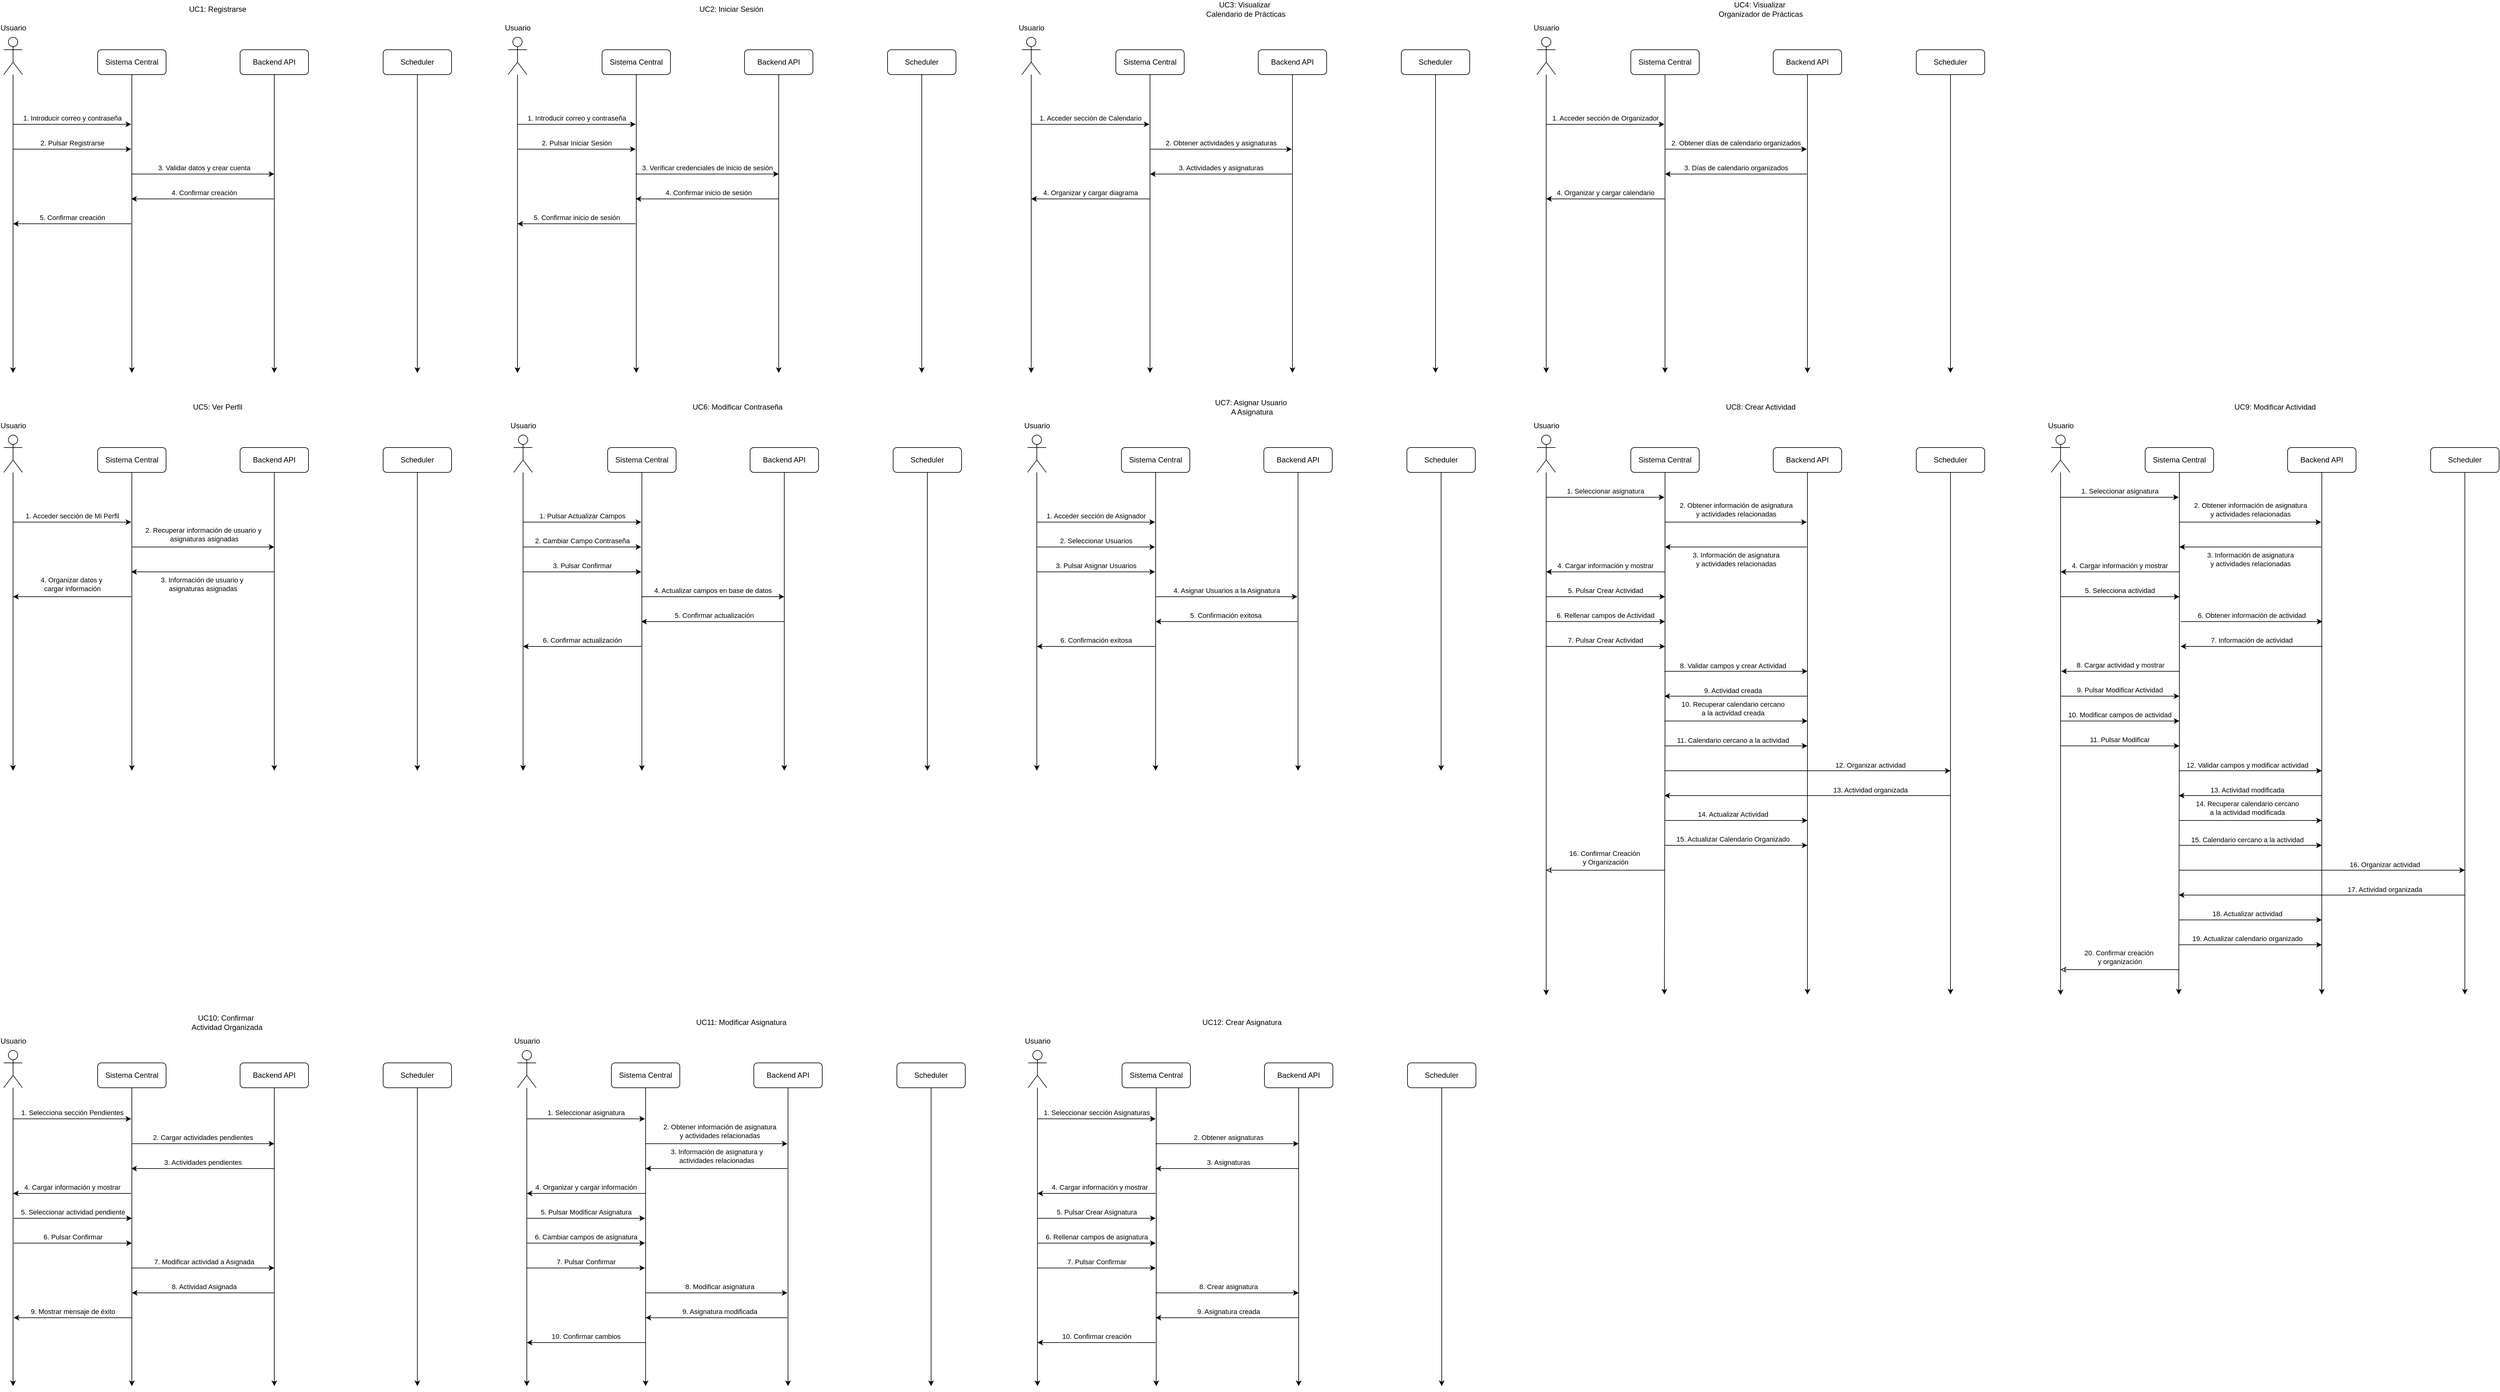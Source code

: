 <mxfile version="28.0.7">
  <diagram id="yF09wzQ3di6HqxB7pPc4" name="Página-1">
    <mxGraphModel dx="1678" dy="884" grid="1" gridSize="10" guides="1" tooltips="1" connect="1" arrows="1" fold="1" page="1" pageScale="1" pageWidth="827" pageHeight="1169" math="0" shadow="0">
      <root>
        <mxCell id="0" />
        <mxCell id="1" parent="0" />
        <mxCell id="A-kE1wjKScTK0xUyLV8q-9" style="edgeStyle=orthogonalEdgeStyle;rounded=0;orthogonalLoop=1;jettySize=auto;html=1;" parent="1" source="A-kE1wjKScTK0xUyLV8q-1" edge="1">
          <mxGeometry relative="1" as="geometry">
            <mxPoint x="85" y="640" as="targetPoint" />
          </mxGeometry>
        </mxCell>
        <mxCell id="A-kE1wjKScTK0xUyLV8q-1" value="Usuario" style="shape=umlActor;verticalLabelPosition=top;verticalAlign=bottom;html=1;outlineConnect=0;labelPosition=center;align=center;spacing=8;" parent="1" vertex="1">
          <mxGeometry x="70" y="100" width="30" height="60" as="geometry" />
        </mxCell>
        <mxCell id="A-kE1wjKScTK0xUyLV8q-2" value="UC1: Registrarse" style="text;html=1;align=center;verticalAlign=middle;whiteSpace=wrap;rounded=0;" parent="1" vertex="1">
          <mxGeometry x="331" y="40" width="166" height="30" as="geometry" />
        </mxCell>
        <mxCell id="A-kE1wjKScTK0xUyLV8q-6" style="edgeStyle=orthogonalEdgeStyle;rounded=0;orthogonalLoop=1;jettySize=auto;html=1;" parent="1" source="A-kE1wjKScTK0xUyLV8q-3" edge="1">
          <mxGeometry relative="1" as="geometry">
            <mxPoint x="276" y="640" as="targetPoint" />
          </mxGeometry>
        </mxCell>
        <mxCell id="A-kE1wjKScTK0xUyLV8q-3" value="Sistema Central" style="rounded=1;whiteSpace=wrap;html=1;" parent="1" vertex="1">
          <mxGeometry x="221" y="120" width="110" height="40" as="geometry" />
        </mxCell>
        <mxCell id="A-kE1wjKScTK0xUyLV8q-7" style="edgeStyle=orthogonalEdgeStyle;rounded=0;orthogonalLoop=1;jettySize=auto;html=1;" parent="1" source="A-kE1wjKScTK0xUyLV8q-4" edge="1">
          <mxGeometry relative="1" as="geometry">
            <mxPoint x="505" y="640" as="targetPoint" />
          </mxGeometry>
        </mxCell>
        <mxCell id="A-kE1wjKScTK0xUyLV8q-4" value="Backend API" style="rounded=1;whiteSpace=wrap;html=1;" parent="1" vertex="1">
          <mxGeometry x="450" y="120" width="110" height="40" as="geometry" />
        </mxCell>
        <mxCell id="A-kE1wjKScTK0xUyLV8q-8" style="edgeStyle=orthogonalEdgeStyle;rounded=0;orthogonalLoop=1;jettySize=auto;html=1;" parent="1" source="A-kE1wjKScTK0xUyLV8q-5" edge="1">
          <mxGeometry relative="1" as="geometry">
            <mxPoint x="735" y="640" as="targetPoint" />
          </mxGeometry>
        </mxCell>
        <mxCell id="A-kE1wjKScTK0xUyLV8q-5" value="Scheduler" style="rounded=1;whiteSpace=wrap;html=1;" parent="1" vertex="1">
          <mxGeometry x="680" y="120" width="110" height="40" as="geometry" />
        </mxCell>
        <mxCell id="A-kE1wjKScTK0xUyLV8q-10" value="" style="endArrow=classic;html=1;rounded=0;strokeColor=default;align=center;endSize=6;" parent="1" edge="1">
          <mxGeometry width="50" height="50" relative="1" as="geometry">
            <mxPoint x="85" y="240" as="sourcePoint" />
            <mxPoint x="275" y="240" as="targetPoint" />
          </mxGeometry>
        </mxCell>
        <mxCell id="A-kE1wjKScTK0xUyLV8q-12" value="1. Introducir correo y contraseña" style="edgeLabel;html=1;align=center;verticalAlign=middle;resizable=0;points=[];" parent="A-kE1wjKScTK0xUyLV8q-10" vertex="1" connectable="0">
          <mxGeometry x="0.11" relative="1" as="geometry">
            <mxPoint x="-11" y="-10" as="offset" />
          </mxGeometry>
        </mxCell>
        <mxCell id="A-kE1wjKScTK0xUyLV8q-13" value="" style="endArrow=classic;html=1;rounded=0;strokeColor=default;align=center;endSize=6;" parent="1" edge="1">
          <mxGeometry width="50" height="50" relative="1" as="geometry">
            <mxPoint x="85" y="280" as="sourcePoint" />
            <mxPoint x="275" y="280" as="targetPoint" />
          </mxGeometry>
        </mxCell>
        <mxCell id="A-kE1wjKScTK0xUyLV8q-14" value="2. Pulsar Registrarse" style="edgeLabel;html=1;align=center;verticalAlign=middle;resizable=0;points=[];" parent="A-kE1wjKScTK0xUyLV8q-13" vertex="1" connectable="0">
          <mxGeometry x="0.11" relative="1" as="geometry">
            <mxPoint x="-11" y="-10" as="offset" />
          </mxGeometry>
        </mxCell>
        <mxCell id="A-kE1wjKScTK0xUyLV8q-15" value="" style="endArrow=classic;html=1;rounded=0;strokeColor=default;align=center;endSize=6;" parent="1" edge="1">
          <mxGeometry width="50" height="50" relative="1" as="geometry">
            <mxPoint x="275" y="320" as="sourcePoint" />
            <mxPoint x="505" y="320" as="targetPoint" />
            <Array as="points">
              <mxPoint x="320" y="320" />
              <mxPoint x="370" y="320" />
            </Array>
          </mxGeometry>
        </mxCell>
        <mxCell id="A-kE1wjKScTK0xUyLV8q-16" value="3. Validar datos y crear cuenta" style="edgeLabel;html=1;align=center;verticalAlign=middle;resizable=0;points=[];" parent="A-kE1wjKScTK0xUyLV8q-15" vertex="1" connectable="0">
          <mxGeometry x="0.11" relative="1" as="geometry">
            <mxPoint x="-11" y="-10" as="offset" />
          </mxGeometry>
        </mxCell>
        <mxCell id="A-kE1wjKScTK0xUyLV8q-17" value="" style="endArrow=none;html=1;rounded=0;strokeColor=default;align=center;endSize=6;endFill=0;startArrow=classic;startFill=1;" parent="1" edge="1">
          <mxGeometry width="50" height="50" relative="1" as="geometry">
            <mxPoint x="275" y="360" as="sourcePoint" />
            <mxPoint x="505" y="360" as="targetPoint" />
            <Array as="points">
              <mxPoint x="325" y="360" />
              <mxPoint x="375" y="360" />
            </Array>
          </mxGeometry>
        </mxCell>
        <mxCell id="A-kE1wjKScTK0xUyLV8q-18" value="4. Confirmar creación" style="edgeLabel;html=1;align=center;verticalAlign=middle;resizable=0;points=[];" parent="A-kE1wjKScTK0xUyLV8q-17" vertex="1" connectable="0">
          <mxGeometry x="0.11" relative="1" as="geometry">
            <mxPoint x="-11" y="-10" as="offset" />
          </mxGeometry>
        </mxCell>
        <mxCell id="A-kE1wjKScTK0xUyLV8q-19" value="" style="endArrow=none;html=1;rounded=0;strokeColor=default;align=center;endSize=6;endFill=0;startArrow=classic;startFill=1;" parent="1" edge="1">
          <mxGeometry width="50" height="50" relative="1" as="geometry">
            <mxPoint x="85" y="400" as="sourcePoint" />
            <mxPoint x="275" y="400" as="targetPoint" />
            <Array as="points">
              <mxPoint x="100" y="400" />
              <mxPoint x="150" y="400" />
            </Array>
          </mxGeometry>
        </mxCell>
        <mxCell id="A-kE1wjKScTK0xUyLV8q-20" value="5. Confirmar creación" style="edgeLabel;html=1;align=center;verticalAlign=middle;resizable=0;points=[];" parent="A-kE1wjKScTK0xUyLV8q-19" vertex="1" connectable="0">
          <mxGeometry x="0.11" relative="1" as="geometry">
            <mxPoint x="-11" y="-10" as="offset" />
          </mxGeometry>
        </mxCell>
        <mxCell id="A-kE1wjKScTK0xUyLV8q-21" style="edgeStyle=orthogonalEdgeStyle;rounded=0;orthogonalLoop=1;jettySize=auto;html=1;" parent="1" source="A-kE1wjKScTK0xUyLV8q-22" edge="1">
          <mxGeometry relative="1" as="geometry">
            <mxPoint x="896" y="640" as="targetPoint" />
          </mxGeometry>
        </mxCell>
        <mxCell id="A-kE1wjKScTK0xUyLV8q-22" value="Usuario" style="shape=umlActor;verticalLabelPosition=top;verticalAlign=bottom;html=1;outlineConnect=0;labelPosition=center;align=center;spacing=8;" parent="1" vertex="1">
          <mxGeometry x="881" y="100" width="30" height="60" as="geometry" />
        </mxCell>
        <mxCell id="A-kE1wjKScTK0xUyLV8q-23" value="UC2: Iniciar Sesión" style="text;html=1;align=center;verticalAlign=middle;whiteSpace=wrap;rounded=0;" parent="1" vertex="1">
          <mxGeometry x="1157" y="40" width="166" height="30" as="geometry" />
        </mxCell>
        <mxCell id="A-kE1wjKScTK0xUyLV8q-24" style="edgeStyle=orthogonalEdgeStyle;rounded=0;orthogonalLoop=1;jettySize=auto;html=1;" parent="1" source="A-kE1wjKScTK0xUyLV8q-25" edge="1">
          <mxGeometry relative="1" as="geometry">
            <mxPoint x="1087" y="640" as="targetPoint" />
          </mxGeometry>
        </mxCell>
        <mxCell id="A-kE1wjKScTK0xUyLV8q-25" value="Sistema Central" style="rounded=1;whiteSpace=wrap;html=1;" parent="1" vertex="1">
          <mxGeometry x="1032" y="120" width="110" height="40" as="geometry" />
        </mxCell>
        <mxCell id="A-kE1wjKScTK0xUyLV8q-26" style="edgeStyle=orthogonalEdgeStyle;rounded=0;orthogonalLoop=1;jettySize=auto;html=1;" parent="1" source="A-kE1wjKScTK0xUyLV8q-27" edge="1">
          <mxGeometry relative="1" as="geometry">
            <mxPoint x="1316" y="640" as="targetPoint" />
          </mxGeometry>
        </mxCell>
        <mxCell id="A-kE1wjKScTK0xUyLV8q-27" value="Backend API" style="rounded=1;whiteSpace=wrap;html=1;" parent="1" vertex="1">
          <mxGeometry x="1261" y="120" width="110" height="40" as="geometry" />
        </mxCell>
        <mxCell id="A-kE1wjKScTK0xUyLV8q-28" style="edgeStyle=orthogonalEdgeStyle;rounded=0;orthogonalLoop=1;jettySize=auto;html=1;" parent="1" source="A-kE1wjKScTK0xUyLV8q-29" edge="1">
          <mxGeometry relative="1" as="geometry">
            <mxPoint x="1546" y="640" as="targetPoint" />
          </mxGeometry>
        </mxCell>
        <mxCell id="A-kE1wjKScTK0xUyLV8q-29" value="Scheduler" style="rounded=1;whiteSpace=wrap;html=1;" parent="1" vertex="1">
          <mxGeometry x="1491" y="120" width="110" height="40" as="geometry" />
        </mxCell>
        <mxCell id="A-kE1wjKScTK0xUyLV8q-30" value="" style="endArrow=classic;html=1;rounded=0;strokeColor=default;align=center;endSize=6;" parent="1" edge="1">
          <mxGeometry width="50" height="50" relative="1" as="geometry">
            <mxPoint x="896" y="240" as="sourcePoint" />
            <mxPoint x="1086" y="240" as="targetPoint" />
          </mxGeometry>
        </mxCell>
        <mxCell id="A-kE1wjKScTK0xUyLV8q-31" value="1. Introducir correo y contraseña" style="edgeLabel;html=1;align=center;verticalAlign=middle;resizable=0;points=[];" parent="A-kE1wjKScTK0xUyLV8q-30" vertex="1" connectable="0">
          <mxGeometry x="0.11" relative="1" as="geometry">
            <mxPoint x="-11" y="-10" as="offset" />
          </mxGeometry>
        </mxCell>
        <mxCell id="A-kE1wjKScTK0xUyLV8q-32" value="" style="endArrow=classic;html=1;rounded=0;strokeColor=default;align=center;endSize=6;" parent="1" edge="1">
          <mxGeometry width="50" height="50" relative="1" as="geometry">
            <mxPoint x="896" y="280" as="sourcePoint" />
            <mxPoint x="1086" y="280" as="targetPoint" />
          </mxGeometry>
        </mxCell>
        <mxCell id="A-kE1wjKScTK0xUyLV8q-33" value="2. Pulsar Iniciar Sesión" style="edgeLabel;html=1;align=center;verticalAlign=middle;resizable=0;points=[];" parent="A-kE1wjKScTK0xUyLV8q-32" vertex="1" connectable="0">
          <mxGeometry x="0.11" relative="1" as="geometry">
            <mxPoint x="-11" y="-10" as="offset" />
          </mxGeometry>
        </mxCell>
        <mxCell id="A-kE1wjKScTK0xUyLV8q-34" value="" style="endArrow=classic;html=1;rounded=0;strokeColor=default;align=center;endSize=6;" parent="1" edge="1">
          <mxGeometry width="50" height="50" relative="1" as="geometry">
            <mxPoint x="1086" y="320" as="sourcePoint" />
            <mxPoint x="1316" y="320" as="targetPoint" />
            <Array as="points">
              <mxPoint x="1131" y="320" />
              <mxPoint x="1181" y="320" />
            </Array>
          </mxGeometry>
        </mxCell>
        <mxCell id="A-kE1wjKScTK0xUyLV8q-35" value="3. Verificar credenciales de inicio de sesión" style="edgeLabel;html=1;align=center;verticalAlign=middle;resizable=0;points=[];" parent="A-kE1wjKScTK0xUyLV8q-34" vertex="1" connectable="0">
          <mxGeometry x="0.11" relative="1" as="geometry">
            <mxPoint x="-13" y="-10" as="offset" />
          </mxGeometry>
        </mxCell>
        <mxCell id="A-kE1wjKScTK0xUyLV8q-36" value="" style="endArrow=none;html=1;rounded=0;strokeColor=default;align=center;endSize=6;endFill=0;startArrow=classic;startFill=1;" parent="1" edge="1">
          <mxGeometry width="50" height="50" relative="1" as="geometry">
            <mxPoint x="1086" y="360" as="sourcePoint" />
            <mxPoint x="1316" y="360" as="targetPoint" />
            <Array as="points">
              <mxPoint x="1136" y="360" />
              <mxPoint x="1186" y="360" />
            </Array>
          </mxGeometry>
        </mxCell>
        <mxCell id="A-kE1wjKScTK0xUyLV8q-37" value="4. Confirmar inicio de sesión" style="edgeLabel;html=1;align=center;verticalAlign=middle;resizable=0;points=[];" parent="A-kE1wjKScTK0xUyLV8q-36" vertex="1" connectable="0">
          <mxGeometry x="0.11" relative="1" as="geometry">
            <mxPoint x="-11" y="-10" as="offset" />
          </mxGeometry>
        </mxCell>
        <mxCell id="A-kE1wjKScTK0xUyLV8q-38" value="" style="endArrow=none;html=1;rounded=0;strokeColor=default;align=center;endSize=6;endFill=0;startArrow=classic;startFill=1;" parent="1" edge="1">
          <mxGeometry width="50" height="50" relative="1" as="geometry">
            <mxPoint x="896" y="400" as="sourcePoint" />
            <mxPoint x="1086" y="400" as="targetPoint" />
            <Array as="points">
              <mxPoint x="911" y="400" />
              <mxPoint x="961" y="400" />
            </Array>
          </mxGeometry>
        </mxCell>
        <mxCell id="A-kE1wjKScTK0xUyLV8q-39" value="5. Confirmar inicio de sesión" style="edgeLabel;html=1;align=center;verticalAlign=middle;resizable=0;points=[];" parent="A-kE1wjKScTK0xUyLV8q-38" vertex="1" connectable="0">
          <mxGeometry x="0.11" relative="1" as="geometry">
            <mxPoint x="-11" y="-10" as="offset" />
          </mxGeometry>
        </mxCell>
        <mxCell id="A-kE1wjKScTK0xUyLV8q-60" style="edgeStyle=orthogonalEdgeStyle;rounded=0;orthogonalLoop=1;jettySize=auto;html=1;" parent="1" source="A-kE1wjKScTK0xUyLV8q-61" edge="1">
          <mxGeometry relative="1" as="geometry">
            <mxPoint x="1722" y="640" as="targetPoint" />
          </mxGeometry>
        </mxCell>
        <mxCell id="A-kE1wjKScTK0xUyLV8q-61" value="Usuario" style="shape=umlActor;verticalLabelPosition=top;verticalAlign=bottom;html=1;outlineConnect=0;labelPosition=center;align=center;spacing=8;" parent="1" vertex="1">
          <mxGeometry x="1707" y="100" width="30" height="60" as="geometry" />
        </mxCell>
        <mxCell id="A-kE1wjKScTK0xUyLV8q-62" value="UC3: Visualizar&amp;nbsp;&lt;div&gt;Calendario de Prácticas&lt;/div&gt;" style="text;html=1;align=center;verticalAlign=middle;whiteSpace=wrap;rounded=0;" parent="1" vertex="1">
          <mxGeometry x="1984" y="40" width="166" height="30" as="geometry" />
        </mxCell>
        <mxCell id="A-kE1wjKScTK0xUyLV8q-63" style="edgeStyle=orthogonalEdgeStyle;rounded=0;orthogonalLoop=1;jettySize=auto;html=1;" parent="1" source="A-kE1wjKScTK0xUyLV8q-64" edge="1">
          <mxGeometry relative="1" as="geometry">
            <mxPoint x="1913" y="640" as="targetPoint" />
          </mxGeometry>
        </mxCell>
        <mxCell id="A-kE1wjKScTK0xUyLV8q-64" value="Sistema Central" style="rounded=1;whiteSpace=wrap;html=1;" parent="1" vertex="1">
          <mxGeometry x="1858" y="120" width="110" height="40" as="geometry" />
        </mxCell>
        <mxCell id="A-kE1wjKScTK0xUyLV8q-65" style="edgeStyle=orthogonalEdgeStyle;rounded=0;orthogonalLoop=1;jettySize=auto;html=1;" parent="1" source="A-kE1wjKScTK0xUyLV8q-66" edge="1">
          <mxGeometry relative="1" as="geometry">
            <mxPoint x="2142" y="640" as="targetPoint" />
          </mxGeometry>
        </mxCell>
        <mxCell id="A-kE1wjKScTK0xUyLV8q-66" value="Backend API" style="rounded=1;whiteSpace=wrap;html=1;" parent="1" vertex="1">
          <mxGeometry x="2087" y="120" width="110" height="40" as="geometry" />
        </mxCell>
        <mxCell id="A-kE1wjKScTK0xUyLV8q-67" style="edgeStyle=orthogonalEdgeStyle;rounded=0;orthogonalLoop=1;jettySize=auto;html=1;" parent="1" source="A-kE1wjKScTK0xUyLV8q-68" edge="1">
          <mxGeometry relative="1" as="geometry">
            <mxPoint x="2372" y="640" as="targetPoint" />
          </mxGeometry>
        </mxCell>
        <mxCell id="A-kE1wjKScTK0xUyLV8q-68" value="Scheduler" style="rounded=1;whiteSpace=wrap;html=1;" parent="1" vertex="1">
          <mxGeometry x="2317" y="120" width="110" height="40" as="geometry" />
        </mxCell>
        <mxCell id="A-kE1wjKScTK0xUyLV8q-69" value="" style="endArrow=classic;html=1;rounded=0;strokeColor=default;align=center;endSize=6;" parent="1" edge="1">
          <mxGeometry width="50" height="50" relative="1" as="geometry">
            <mxPoint x="1722" y="240" as="sourcePoint" />
            <mxPoint x="1912" y="240" as="targetPoint" />
          </mxGeometry>
        </mxCell>
        <mxCell id="A-kE1wjKScTK0xUyLV8q-70" value="1. Acceder sección de Calendario" style="edgeLabel;html=1;align=center;verticalAlign=middle;resizable=0;points=[];" parent="A-kE1wjKScTK0xUyLV8q-69" vertex="1" connectable="0">
          <mxGeometry x="0.11" relative="1" as="geometry">
            <mxPoint x="-11" y="-10" as="offset" />
          </mxGeometry>
        </mxCell>
        <mxCell id="A-kE1wjKScTK0xUyLV8q-73" value="" style="endArrow=classic;html=1;rounded=0;strokeColor=default;align=center;endSize=6;" parent="1" edge="1">
          <mxGeometry width="50" height="50" relative="1" as="geometry">
            <mxPoint x="1913" y="280" as="sourcePoint" />
            <mxPoint x="2141" y="280" as="targetPoint" />
            <Array as="points">
              <mxPoint x="1957" y="280" />
              <mxPoint x="2007" y="280" />
            </Array>
          </mxGeometry>
        </mxCell>
        <mxCell id="A-kE1wjKScTK0xUyLV8q-74" value="2. Obtener actividades y asignaturas" style="edgeLabel;html=1;align=center;verticalAlign=middle;resizable=0;points=[];" parent="A-kE1wjKScTK0xUyLV8q-73" vertex="1" connectable="0">
          <mxGeometry x="0.11" relative="1" as="geometry">
            <mxPoint x="-13" y="-10" as="offset" />
          </mxGeometry>
        </mxCell>
        <mxCell id="A-kE1wjKScTK0xUyLV8q-75" value="" style="endArrow=none;html=1;rounded=0;strokeColor=default;align=center;endSize=6;endFill=0;startArrow=classic;startFill=1;" parent="1" edge="1">
          <mxGeometry width="50" height="50" relative="1" as="geometry">
            <mxPoint x="1722" y="360" as="sourcePoint" />
            <mxPoint x="1913" y="360" as="targetPoint" />
            <Array as="points">
              <mxPoint x="1730" y="360" />
              <mxPoint x="1780" y="360" />
            </Array>
          </mxGeometry>
        </mxCell>
        <mxCell id="A-kE1wjKScTK0xUyLV8q-76" value="4. Organizar y cargar diagrama" style="edgeLabel;html=1;align=center;verticalAlign=middle;resizable=0;points=[];" parent="A-kE1wjKScTK0xUyLV8q-75" vertex="1" connectable="0">
          <mxGeometry x="0.11" relative="1" as="geometry">
            <mxPoint x="-11" y="-10" as="offset" />
          </mxGeometry>
        </mxCell>
        <mxCell id="A-kE1wjKScTK0xUyLV8q-81" value="" style="endArrow=none;html=1;rounded=0;strokeColor=default;align=center;endSize=6;startFill=1;startArrow=classic;" parent="1" edge="1">
          <mxGeometry width="50" height="50" relative="1" as="geometry">
            <mxPoint x="1913" y="320" as="sourcePoint" />
            <mxPoint x="2141" y="320" as="targetPoint" />
            <Array as="points">
              <mxPoint x="1955" y="320" />
              <mxPoint x="2005" y="320" />
            </Array>
          </mxGeometry>
        </mxCell>
        <mxCell id="A-kE1wjKScTK0xUyLV8q-82" value="3. Actividades y asignaturas" style="edgeLabel;html=1;align=center;verticalAlign=middle;resizable=0;points=[];" parent="A-kE1wjKScTK0xUyLV8q-81" vertex="1" connectable="0">
          <mxGeometry x="0.11" relative="1" as="geometry">
            <mxPoint x="-13" y="-10" as="offset" />
          </mxGeometry>
        </mxCell>
        <mxCell id="A-kE1wjKScTK0xUyLV8q-83" style="edgeStyle=orthogonalEdgeStyle;rounded=0;orthogonalLoop=1;jettySize=auto;html=1;" parent="1" source="A-kE1wjKScTK0xUyLV8q-84" edge="1">
          <mxGeometry relative="1" as="geometry">
            <mxPoint x="2550" y="640" as="targetPoint" />
          </mxGeometry>
        </mxCell>
        <mxCell id="A-kE1wjKScTK0xUyLV8q-84" value="Usuario" style="shape=umlActor;verticalLabelPosition=top;verticalAlign=bottom;html=1;outlineConnect=0;labelPosition=center;align=center;spacing=8;" parent="1" vertex="1">
          <mxGeometry x="2535" y="100" width="30" height="60" as="geometry" />
        </mxCell>
        <mxCell id="A-kE1wjKScTK0xUyLV8q-85" value="UC4: Visualizar&amp;nbsp;&lt;div&gt;Organizador de Prácticas&lt;/div&gt;" style="text;html=1;align=center;verticalAlign=middle;whiteSpace=wrap;rounded=0;" parent="1" vertex="1">
          <mxGeometry x="2812" y="40" width="166" height="30" as="geometry" />
        </mxCell>
        <mxCell id="A-kE1wjKScTK0xUyLV8q-86" style="edgeStyle=orthogonalEdgeStyle;rounded=0;orthogonalLoop=1;jettySize=auto;html=1;" parent="1" source="A-kE1wjKScTK0xUyLV8q-87" edge="1">
          <mxGeometry relative="1" as="geometry">
            <mxPoint x="2741" y="640" as="targetPoint" />
          </mxGeometry>
        </mxCell>
        <mxCell id="A-kE1wjKScTK0xUyLV8q-87" value="Sistema Central" style="rounded=1;whiteSpace=wrap;html=1;" parent="1" vertex="1">
          <mxGeometry x="2686" y="120" width="110" height="40" as="geometry" />
        </mxCell>
        <mxCell id="A-kE1wjKScTK0xUyLV8q-88" style="edgeStyle=orthogonalEdgeStyle;rounded=0;orthogonalLoop=1;jettySize=auto;html=1;" parent="1" source="A-kE1wjKScTK0xUyLV8q-89" edge="1">
          <mxGeometry relative="1" as="geometry">
            <mxPoint x="2970" y="640" as="targetPoint" />
          </mxGeometry>
        </mxCell>
        <mxCell id="A-kE1wjKScTK0xUyLV8q-89" value="Backend API" style="rounded=1;whiteSpace=wrap;html=1;" parent="1" vertex="1">
          <mxGeometry x="2915" y="120" width="110" height="40" as="geometry" />
        </mxCell>
        <mxCell id="A-kE1wjKScTK0xUyLV8q-90" style="edgeStyle=orthogonalEdgeStyle;rounded=0;orthogonalLoop=1;jettySize=auto;html=1;" parent="1" source="A-kE1wjKScTK0xUyLV8q-91" edge="1">
          <mxGeometry relative="1" as="geometry">
            <mxPoint x="3200" y="640" as="targetPoint" />
          </mxGeometry>
        </mxCell>
        <mxCell id="A-kE1wjKScTK0xUyLV8q-91" value="Scheduler" style="rounded=1;whiteSpace=wrap;html=1;" parent="1" vertex="1">
          <mxGeometry x="3145" y="120" width="110" height="40" as="geometry" />
        </mxCell>
        <mxCell id="A-kE1wjKScTK0xUyLV8q-92" value="" style="endArrow=classic;html=1;rounded=0;strokeColor=default;align=center;endSize=6;" parent="1" edge="1">
          <mxGeometry width="50" height="50" relative="1" as="geometry">
            <mxPoint x="2550" y="240" as="sourcePoint" />
            <mxPoint x="2740" y="240" as="targetPoint" />
          </mxGeometry>
        </mxCell>
        <mxCell id="A-kE1wjKScTK0xUyLV8q-93" value="1. Acceder sección de Organizador" style="edgeLabel;html=1;align=center;verticalAlign=middle;resizable=0;points=[];" parent="A-kE1wjKScTK0xUyLV8q-92" vertex="1" connectable="0">
          <mxGeometry x="0.11" relative="1" as="geometry">
            <mxPoint x="-11" y="-10" as="offset" />
          </mxGeometry>
        </mxCell>
        <mxCell id="A-kE1wjKScTK0xUyLV8q-94" value="" style="endArrow=classic;html=1;rounded=0;strokeColor=default;align=center;endSize=6;" parent="1" edge="1">
          <mxGeometry width="50" height="50" relative="1" as="geometry">
            <mxPoint x="2741" y="280" as="sourcePoint" />
            <mxPoint x="2969" y="280" as="targetPoint" />
            <Array as="points">
              <mxPoint x="2785" y="280" />
              <mxPoint x="2835" y="280" />
            </Array>
          </mxGeometry>
        </mxCell>
        <mxCell id="A-kE1wjKScTK0xUyLV8q-95" value="2. Obtener días de calendario organizados" style="edgeLabel;html=1;align=center;verticalAlign=middle;resizable=0;points=[];" parent="A-kE1wjKScTK0xUyLV8q-94" vertex="1" connectable="0">
          <mxGeometry x="0.11" relative="1" as="geometry">
            <mxPoint x="-13" y="-10" as="offset" />
          </mxGeometry>
        </mxCell>
        <mxCell id="A-kE1wjKScTK0xUyLV8q-96" value="" style="endArrow=none;html=1;rounded=0;strokeColor=default;align=center;endSize=6;endFill=0;startArrow=classic;startFill=1;" parent="1" edge="1">
          <mxGeometry width="50" height="50" relative="1" as="geometry">
            <mxPoint x="2550" y="360" as="sourcePoint" />
            <mxPoint x="2741" y="360" as="targetPoint" />
            <Array as="points">
              <mxPoint x="2558" y="360" />
              <mxPoint x="2608" y="360" />
            </Array>
          </mxGeometry>
        </mxCell>
        <mxCell id="A-kE1wjKScTK0xUyLV8q-97" value="4. Organizar y cargar calendario" style="edgeLabel;html=1;align=center;verticalAlign=middle;resizable=0;points=[];" parent="A-kE1wjKScTK0xUyLV8q-96" vertex="1" connectable="0">
          <mxGeometry x="0.11" relative="1" as="geometry">
            <mxPoint x="-11" y="-10" as="offset" />
          </mxGeometry>
        </mxCell>
        <mxCell id="A-kE1wjKScTK0xUyLV8q-98" value="" style="endArrow=none;html=1;rounded=0;strokeColor=default;align=center;endSize=6;startFill=1;startArrow=classic;" parent="1" edge="1">
          <mxGeometry width="50" height="50" relative="1" as="geometry">
            <mxPoint x="2741" y="320" as="sourcePoint" />
            <mxPoint x="2969" y="320" as="targetPoint" />
            <Array as="points">
              <mxPoint x="2783" y="320" />
              <mxPoint x="2833" y="320" />
            </Array>
          </mxGeometry>
        </mxCell>
        <mxCell id="A-kE1wjKScTK0xUyLV8q-99" value="3. Días de calendario organizados" style="edgeLabel;html=1;align=center;verticalAlign=middle;resizable=0;points=[];" parent="A-kE1wjKScTK0xUyLV8q-98" vertex="1" connectable="0">
          <mxGeometry x="0.11" relative="1" as="geometry">
            <mxPoint x="-13" y="-10" as="offset" />
          </mxGeometry>
        </mxCell>
        <mxCell id="A-kE1wjKScTK0xUyLV8q-100" style="edgeStyle=orthogonalEdgeStyle;rounded=0;orthogonalLoop=1;jettySize=auto;html=1;" parent="1" source="A-kE1wjKScTK0xUyLV8q-101" edge="1">
          <mxGeometry relative="1" as="geometry">
            <mxPoint x="85" y="1280" as="targetPoint" />
          </mxGeometry>
        </mxCell>
        <mxCell id="A-kE1wjKScTK0xUyLV8q-101" value="Usuario" style="shape=umlActor;verticalLabelPosition=top;verticalAlign=bottom;html=1;outlineConnect=0;labelPosition=center;align=center;spacing=8;" parent="1" vertex="1">
          <mxGeometry x="70" y="740" width="30" height="60" as="geometry" />
        </mxCell>
        <mxCell id="A-kE1wjKScTK0xUyLV8q-102" value="UC5: Ver Perfil" style="text;html=1;align=center;verticalAlign=middle;whiteSpace=wrap;rounded=0;" parent="1" vertex="1">
          <mxGeometry x="331" y="680" width="166" height="30" as="geometry" />
        </mxCell>
        <mxCell id="A-kE1wjKScTK0xUyLV8q-103" style="edgeStyle=orthogonalEdgeStyle;rounded=0;orthogonalLoop=1;jettySize=auto;html=1;" parent="1" source="A-kE1wjKScTK0xUyLV8q-104" edge="1">
          <mxGeometry relative="1" as="geometry">
            <mxPoint x="276" y="1280" as="targetPoint" />
          </mxGeometry>
        </mxCell>
        <mxCell id="A-kE1wjKScTK0xUyLV8q-104" value="Sistema Central" style="rounded=1;whiteSpace=wrap;html=1;" parent="1" vertex="1">
          <mxGeometry x="221" y="760" width="110" height="40" as="geometry" />
        </mxCell>
        <mxCell id="A-kE1wjKScTK0xUyLV8q-105" style="edgeStyle=orthogonalEdgeStyle;rounded=0;orthogonalLoop=1;jettySize=auto;html=1;" parent="1" source="A-kE1wjKScTK0xUyLV8q-106" edge="1">
          <mxGeometry relative="1" as="geometry">
            <mxPoint x="505" y="1280" as="targetPoint" />
          </mxGeometry>
        </mxCell>
        <mxCell id="A-kE1wjKScTK0xUyLV8q-106" value="Backend API" style="rounded=1;whiteSpace=wrap;html=1;" parent="1" vertex="1">
          <mxGeometry x="450" y="760" width="110" height="40" as="geometry" />
        </mxCell>
        <mxCell id="A-kE1wjKScTK0xUyLV8q-107" style="edgeStyle=orthogonalEdgeStyle;rounded=0;orthogonalLoop=1;jettySize=auto;html=1;" parent="1" source="A-kE1wjKScTK0xUyLV8q-108" edge="1">
          <mxGeometry relative="1" as="geometry">
            <mxPoint x="735" y="1280" as="targetPoint" />
          </mxGeometry>
        </mxCell>
        <mxCell id="A-kE1wjKScTK0xUyLV8q-108" value="Scheduler" style="rounded=1;whiteSpace=wrap;html=1;" parent="1" vertex="1">
          <mxGeometry x="680" y="760" width="110" height="40" as="geometry" />
        </mxCell>
        <mxCell id="A-kE1wjKScTK0xUyLV8q-109" value="" style="endArrow=classic;html=1;rounded=0;strokeColor=default;align=center;endSize=6;" parent="1" edge="1">
          <mxGeometry width="50" height="50" relative="1" as="geometry">
            <mxPoint x="85" y="880" as="sourcePoint" />
            <mxPoint x="275" y="880" as="targetPoint" />
          </mxGeometry>
        </mxCell>
        <mxCell id="A-kE1wjKScTK0xUyLV8q-110" value="1. Acceder sección de Mi Perfil" style="edgeLabel;html=1;align=center;verticalAlign=middle;resizable=0;points=[];" parent="A-kE1wjKScTK0xUyLV8q-109" vertex="1" connectable="0">
          <mxGeometry x="0.11" relative="1" as="geometry">
            <mxPoint x="-11" y="-10" as="offset" />
          </mxGeometry>
        </mxCell>
        <mxCell id="A-kE1wjKScTK0xUyLV8q-113" value="" style="endArrow=classic;html=1;rounded=0;strokeColor=default;align=center;endSize=6;" parent="1" edge="1">
          <mxGeometry width="50" height="50" relative="1" as="geometry">
            <mxPoint x="276" y="920" as="sourcePoint" />
            <mxPoint x="505" y="920" as="targetPoint" />
            <Array as="points">
              <mxPoint x="320" y="920" />
              <mxPoint x="370" y="920" />
            </Array>
          </mxGeometry>
        </mxCell>
        <mxCell id="A-kE1wjKScTK0xUyLV8q-114" value="2. Recuperar información de usuario y&amp;nbsp;&lt;div&gt;asignaturas asignadas&lt;/div&gt;" style="edgeLabel;html=1;align=center;verticalAlign=middle;resizable=0;points=[];" parent="A-kE1wjKScTK0xUyLV8q-113" vertex="1" connectable="0">
          <mxGeometry x="0.11" relative="1" as="geometry">
            <mxPoint x="-11" y="-20" as="offset" />
          </mxGeometry>
        </mxCell>
        <mxCell id="A-kE1wjKScTK0xUyLV8q-115" value="" style="endArrow=none;html=1;rounded=0;strokeColor=default;align=center;endSize=6;endFill=0;startArrow=classic;startFill=1;" parent="1" edge="1">
          <mxGeometry width="50" height="50" relative="1" as="geometry">
            <mxPoint x="275" y="960" as="sourcePoint" />
            <mxPoint x="505" y="960" as="targetPoint" />
            <Array as="points">
              <mxPoint x="325" y="960" />
              <mxPoint x="375" y="960" />
            </Array>
          </mxGeometry>
        </mxCell>
        <mxCell id="A-kE1wjKScTK0xUyLV8q-116" value="3. Información de usuario y&amp;nbsp;&lt;div&gt;asignaturas asignadas&lt;/div&gt;" style="edgeLabel;html=1;align=center;verticalAlign=middle;resizable=0;points=[];" parent="A-kE1wjKScTK0xUyLV8q-115" vertex="1" connectable="0">
          <mxGeometry x="0.11" relative="1" as="geometry">
            <mxPoint x="-13" y="20" as="offset" />
          </mxGeometry>
        </mxCell>
        <mxCell id="A-kE1wjKScTK0xUyLV8q-117" value="" style="endArrow=none;html=1;rounded=0;strokeColor=default;align=center;endSize=6;endFill=0;startArrow=classic;startFill=1;" parent="1" edge="1">
          <mxGeometry width="50" height="50" relative="1" as="geometry">
            <mxPoint x="85" y="1000" as="sourcePoint" />
            <mxPoint x="275" y="1000" as="targetPoint" />
            <Array as="points">
              <mxPoint x="100" y="1000" />
              <mxPoint x="150" y="1000" />
            </Array>
          </mxGeometry>
        </mxCell>
        <mxCell id="A-kE1wjKScTK0xUyLV8q-118" value="4. Organizar datos y&amp;nbsp;&lt;div&gt;cargar información&lt;/div&gt;" style="edgeLabel;html=1;align=center;verticalAlign=middle;resizable=0;points=[];" parent="A-kE1wjKScTK0xUyLV8q-117" vertex="1" connectable="0">
          <mxGeometry x="0.11" relative="1" as="geometry">
            <mxPoint x="-11" y="-20" as="offset" />
          </mxGeometry>
        </mxCell>
        <mxCell id="A-kE1wjKScTK0xUyLV8q-155" style="edgeStyle=orthogonalEdgeStyle;rounded=0;orthogonalLoop=1;jettySize=auto;html=1;" parent="1" source="A-kE1wjKScTK0xUyLV8q-156" edge="1">
          <mxGeometry relative="1" as="geometry">
            <mxPoint x="2550" y="1641" as="targetPoint" />
          </mxGeometry>
        </mxCell>
        <mxCell id="A-kE1wjKScTK0xUyLV8q-156" value="Usuario" style="shape=umlActor;verticalLabelPosition=top;verticalAlign=bottom;html=1;outlineConnect=0;labelPosition=center;align=center;spacing=8;" parent="1" vertex="1">
          <mxGeometry x="2535" y="740" width="30" height="60" as="geometry" />
        </mxCell>
        <mxCell id="A-kE1wjKScTK0xUyLV8q-157" value="UC8: Crear Actividad" style="text;html=1;align=center;verticalAlign=middle;whiteSpace=wrap;rounded=0;" parent="1" vertex="1">
          <mxGeometry x="2812" y="680" width="166" height="30" as="geometry" />
        </mxCell>
        <mxCell id="A-kE1wjKScTK0xUyLV8q-158" style="edgeStyle=orthogonalEdgeStyle;rounded=0;orthogonalLoop=1;jettySize=auto;html=1;" parent="1" source="A-kE1wjKScTK0xUyLV8q-159" edge="1">
          <mxGeometry relative="1" as="geometry">
            <mxPoint x="2740" y="1640" as="targetPoint" />
          </mxGeometry>
        </mxCell>
        <mxCell id="A-kE1wjKScTK0xUyLV8q-159" value="Sistema Central" style="rounded=1;whiteSpace=wrap;html=1;" parent="1" vertex="1">
          <mxGeometry x="2686" y="760" width="110" height="40" as="geometry" />
        </mxCell>
        <mxCell id="A-kE1wjKScTK0xUyLV8q-160" style="edgeStyle=orthogonalEdgeStyle;rounded=0;orthogonalLoop=1;jettySize=auto;html=1;" parent="1" source="A-kE1wjKScTK0xUyLV8q-161" edge="1">
          <mxGeometry relative="1" as="geometry">
            <mxPoint x="2970" y="1640" as="targetPoint" />
          </mxGeometry>
        </mxCell>
        <mxCell id="A-kE1wjKScTK0xUyLV8q-161" value="Backend API" style="rounded=1;whiteSpace=wrap;html=1;" parent="1" vertex="1">
          <mxGeometry x="2915" y="760" width="110" height="40" as="geometry" />
        </mxCell>
        <mxCell id="A-kE1wjKScTK0xUyLV8q-162" style="edgeStyle=orthogonalEdgeStyle;rounded=0;orthogonalLoop=1;jettySize=auto;html=1;" parent="1" source="A-kE1wjKScTK0xUyLV8q-163" edge="1">
          <mxGeometry relative="1" as="geometry">
            <mxPoint x="3200" y="1640" as="targetPoint" />
          </mxGeometry>
        </mxCell>
        <mxCell id="A-kE1wjKScTK0xUyLV8q-163" value="Scheduler" style="rounded=1;whiteSpace=wrap;html=1;" parent="1" vertex="1">
          <mxGeometry x="3145" y="760" width="110" height="40" as="geometry" />
        </mxCell>
        <mxCell id="A-kE1wjKScTK0xUyLV8q-164" value="" style="endArrow=classic;html=1;rounded=0;strokeColor=default;align=center;endSize=6;" parent="1" edge="1">
          <mxGeometry width="50" height="50" relative="1" as="geometry">
            <mxPoint x="2550" y="840" as="sourcePoint" />
            <mxPoint x="2740" y="840" as="targetPoint" />
          </mxGeometry>
        </mxCell>
        <mxCell id="A-kE1wjKScTK0xUyLV8q-165" value="1. Seleccionar asignatura" style="edgeLabel;html=1;align=center;verticalAlign=middle;resizable=0;points=[];" parent="A-kE1wjKScTK0xUyLV8q-164" vertex="1" connectable="0">
          <mxGeometry x="0.11" relative="1" as="geometry">
            <mxPoint x="-11" y="-10" as="offset" />
          </mxGeometry>
        </mxCell>
        <mxCell id="A-kE1wjKScTK0xUyLV8q-166" value="" style="endArrow=classic;html=1;rounded=0;strokeColor=default;align=center;endSize=6;" parent="1" edge="1">
          <mxGeometry width="50" height="50" relative="1" as="geometry">
            <mxPoint x="2741" y="880" as="sourcePoint" />
            <mxPoint x="2969" y="880" as="targetPoint" />
            <Array as="points">
              <mxPoint x="2785" y="880" />
              <mxPoint x="2835" y="880" />
            </Array>
          </mxGeometry>
        </mxCell>
        <mxCell id="A-kE1wjKScTK0xUyLV8q-167" value="2. Obtener información de asignatura&lt;div&gt;y actividades relacionadas&lt;/div&gt;" style="edgeLabel;html=1;align=center;verticalAlign=middle;resizable=0;points=[];" parent="A-kE1wjKScTK0xUyLV8q-166" vertex="1" connectable="0">
          <mxGeometry x="0.11" relative="1" as="geometry">
            <mxPoint x="-13" y="-20" as="offset" />
          </mxGeometry>
        </mxCell>
        <mxCell id="A-kE1wjKScTK0xUyLV8q-168" value="" style="endArrow=none;html=1;rounded=0;strokeColor=default;align=center;endSize=6;endFill=0;startArrow=classic;startFill=1;" parent="1" edge="1">
          <mxGeometry width="50" height="50" relative="1" as="geometry">
            <mxPoint x="2550" y="960" as="sourcePoint" />
            <mxPoint x="2741" y="960" as="targetPoint" />
            <Array as="points">
              <mxPoint x="2558" y="960" />
              <mxPoint x="2608" y="960" />
            </Array>
          </mxGeometry>
        </mxCell>
        <mxCell id="A-kE1wjKScTK0xUyLV8q-169" value="4. Cargar información y mostrar" style="edgeLabel;html=1;align=center;verticalAlign=middle;resizable=0;points=[];" parent="A-kE1wjKScTK0xUyLV8q-168" vertex="1" connectable="0">
          <mxGeometry x="0.11" relative="1" as="geometry">
            <mxPoint x="-11" y="-10" as="offset" />
          </mxGeometry>
        </mxCell>
        <mxCell id="A-kE1wjKScTK0xUyLV8q-170" value="" style="endArrow=none;html=1;rounded=0;strokeColor=default;align=center;endSize=6;startFill=1;startArrow=classic;" parent="1" edge="1">
          <mxGeometry width="50" height="50" relative="1" as="geometry">
            <mxPoint x="2741" y="920" as="sourcePoint" />
            <mxPoint x="2969" y="920" as="targetPoint" />
            <Array as="points">
              <mxPoint x="2783" y="920" />
              <mxPoint x="2833" y="920" />
            </Array>
          </mxGeometry>
        </mxCell>
        <mxCell id="A-kE1wjKScTK0xUyLV8q-171" value="3. Información de asignatura&lt;div&gt;y actividades relacionadas&lt;/div&gt;" style="edgeLabel;html=1;align=center;verticalAlign=middle;resizable=0;points=[];" parent="A-kE1wjKScTK0xUyLV8q-170" vertex="1" connectable="0">
          <mxGeometry x="0.11" relative="1" as="geometry">
            <mxPoint x="-13" y="20" as="offset" />
          </mxGeometry>
        </mxCell>
        <mxCell id="A-kE1wjKScTK0xUyLV8q-191" style="edgeStyle=orthogonalEdgeStyle;rounded=0;orthogonalLoop=1;jettySize=auto;html=1;" parent="1" source="A-kE1wjKScTK0xUyLV8q-192" edge="1">
          <mxGeometry relative="1" as="geometry">
            <mxPoint x="85" y="2270" as="targetPoint" />
          </mxGeometry>
        </mxCell>
        <mxCell id="A-kE1wjKScTK0xUyLV8q-192" value="Usuario" style="shape=umlActor;verticalLabelPosition=top;verticalAlign=bottom;html=1;outlineConnect=0;labelPosition=center;align=center;spacing=8;" parent="1" vertex="1">
          <mxGeometry x="70" y="1730" width="30" height="60" as="geometry" />
        </mxCell>
        <mxCell id="A-kE1wjKScTK0xUyLV8q-193" value="UC10: Confirmar&amp;nbsp;&lt;div&gt;Actividad Organizada&lt;/div&gt;" style="text;html=1;align=center;verticalAlign=middle;whiteSpace=wrap;rounded=0;" parent="1" vertex="1">
          <mxGeometry x="346" y="1670" width="166" height="30" as="geometry" />
        </mxCell>
        <mxCell id="A-kE1wjKScTK0xUyLV8q-194" style="edgeStyle=orthogonalEdgeStyle;rounded=0;orthogonalLoop=1;jettySize=auto;html=1;" parent="1" source="A-kE1wjKScTK0xUyLV8q-195" edge="1">
          <mxGeometry relative="1" as="geometry">
            <mxPoint x="276" y="2270" as="targetPoint" />
          </mxGeometry>
        </mxCell>
        <mxCell id="A-kE1wjKScTK0xUyLV8q-195" value="Sistema Central" style="rounded=1;whiteSpace=wrap;html=1;" parent="1" vertex="1">
          <mxGeometry x="221" y="1750" width="110" height="40" as="geometry" />
        </mxCell>
        <mxCell id="A-kE1wjKScTK0xUyLV8q-196" style="edgeStyle=orthogonalEdgeStyle;rounded=0;orthogonalLoop=1;jettySize=auto;html=1;" parent="1" source="A-kE1wjKScTK0xUyLV8q-197" edge="1">
          <mxGeometry relative="1" as="geometry">
            <mxPoint x="505" y="2270" as="targetPoint" />
          </mxGeometry>
        </mxCell>
        <mxCell id="A-kE1wjKScTK0xUyLV8q-197" value="Backend API" style="rounded=1;whiteSpace=wrap;html=1;" parent="1" vertex="1">
          <mxGeometry x="450" y="1750" width="110" height="40" as="geometry" />
        </mxCell>
        <mxCell id="A-kE1wjKScTK0xUyLV8q-198" style="edgeStyle=orthogonalEdgeStyle;rounded=0;orthogonalLoop=1;jettySize=auto;html=1;" parent="1" source="A-kE1wjKScTK0xUyLV8q-199" edge="1">
          <mxGeometry relative="1" as="geometry">
            <mxPoint x="735" y="2270" as="targetPoint" />
          </mxGeometry>
        </mxCell>
        <mxCell id="A-kE1wjKScTK0xUyLV8q-199" value="Scheduler" style="rounded=1;whiteSpace=wrap;html=1;" parent="1" vertex="1">
          <mxGeometry x="680" y="1750" width="110" height="40" as="geometry" />
        </mxCell>
        <mxCell id="A-kE1wjKScTK0xUyLV8q-200" value="" style="endArrow=classic;html=1;rounded=0;strokeColor=default;align=center;endSize=6;" parent="1" edge="1">
          <mxGeometry width="50" height="50" relative="1" as="geometry">
            <mxPoint x="85" y="1840" as="sourcePoint" />
            <mxPoint x="275" y="1840" as="targetPoint" />
          </mxGeometry>
        </mxCell>
        <mxCell id="A-kE1wjKScTK0xUyLV8q-201" value="1. Selecciona sección Pendientes" style="edgeLabel;html=1;align=center;verticalAlign=middle;resizable=0;points=[];" parent="A-kE1wjKScTK0xUyLV8q-200" vertex="1" connectable="0">
          <mxGeometry x="0.11" relative="1" as="geometry">
            <mxPoint x="-11" y="-10" as="offset" />
          </mxGeometry>
        </mxCell>
        <mxCell id="A-kE1wjKScTK0xUyLV8q-204" value="" style="endArrow=none;html=1;rounded=0;strokeColor=default;align=center;endSize=6;startArrow=classic;startFill=1;" parent="1" edge="1">
          <mxGeometry width="50" height="50" relative="1" as="geometry">
            <mxPoint x="275" y="1920" as="sourcePoint" />
            <mxPoint x="505" y="1920" as="targetPoint" />
            <Array as="points">
              <mxPoint x="320" y="1920" />
              <mxPoint x="370" y="1920" />
            </Array>
          </mxGeometry>
        </mxCell>
        <mxCell id="A-kE1wjKScTK0xUyLV8q-205" value="3. Actividades pendientes" style="edgeLabel;html=1;align=center;verticalAlign=middle;resizable=0;points=[];" parent="A-kE1wjKScTK0xUyLV8q-204" vertex="1" connectable="0">
          <mxGeometry x="0.11" relative="1" as="geometry">
            <mxPoint x="-13" y="-10" as="offset" />
          </mxGeometry>
        </mxCell>
        <mxCell id="A-kE1wjKScTK0xUyLV8q-206" value="" style="endArrow=classic;html=1;rounded=0;strokeColor=default;align=center;endSize=6;endFill=1;startArrow=none;startFill=0;" parent="1" edge="1">
          <mxGeometry width="50" height="50" relative="1" as="geometry">
            <mxPoint x="275" y="2080" as="sourcePoint" />
            <mxPoint x="505" y="2080" as="targetPoint" />
            <Array as="points">
              <mxPoint x="325" y="2080" />
              <mxPoint x="375" y="2080" />
            </Array>
          </mxGeometry>
        </mxCell>
        <mxCell id="A-kE1wjKScTK0xUyLV8q-207" value="7. Modificar actividad a Asignada" style="edgeLabel;html=1;align=center;verticalAlign=middle;resizable=0;points=[];" parent="A-kE1wjKScTK0xUyLV8q-206" vertex="1" connectable="0">
          <mxGeometry x="0.11" relative="1" as="geometry">
            <mxPoint x="-11" y="-10" as="offset" />
          </mxGeometry>
        </mxCell>
        <mxCell id="A-kE1wjKScTK0xUyLV8q-208" value="" style="endArrow=none;html=1;rounded=0;strokeColor=default;align=center;endSize=6;endFill=0;startArrow=classic;startFill=1;" parent="1" edge="1">
          <mxGeometry width="50" height="50" relative="1" as="geometry">
            <mxPoint x="85" y="1960" as="sourcePoint" />
            <mxPoint x="275" y="1960" as="targetPoint" />
            <Array as="points">
              <mxPoint x="100" y="1960" />
              <mxPoint x="150" y="1960" />
            </Array>
          </mxGeometry>
        </mxCell>
        <mxCell id="A-kE1wjKScTK0xUyLV8q-209" value="4. Cargar información y mostrar" style="edgeLabel;html=1;align=center;verticalAlign=middle;resizable=0;points=[];" parent="A-kE1wjKScTK0xUyLV8q-208" vertex="1" connectable="0">
          <mxGeometry x="0.11" relative="1" as="geometry">
            <mxPoint x="-11" y="-10" as="offset" />
          </mxGeometry>
        </mxCell>
        <mxCell id="A-kE1wjKScTK0xUyLV8q-210" style="edgeStyle=orthogonalEdgeStyle;rounded=0;orthogonalLoop=1;jettySize=auto;html=1;" parent="1" source="A-kE1wjKScTK0xUyLV8q-211" edge="1">
          <mxGeometry relative="1" as="geometry">
            <mxPoint x="911" y="2270" as="targetPoint" />
          </mxGeometry>
        </mxCell>
        <mxCell id="A-kE1wjKScTK0xUyLV8q-211" value="Usuario" style="shape=umlActor;verticalLabelPosition=top;verticalAlign=bottom;html=1;outlineConnect=0;labelPosition=center;align=center;spacing=8;" parent="1" vertex="1">
          <mxGeometry x="896" y="1730" width="30" height="60" as="geometry" />
        </mxCell>
        <mxCell id="A-kE1wjKScTK0xUyLV8q-212" value="UC11: Modificar Asignatura" style="text;html=1;align=center;verticalAlign=middle;whiteSpace=wrap;rounded=0;" parent="1" vertex="1">
          <mxGeometry x="1173" y="1670" width="166" height="30" as="geometry" />
        </mxCell>
        <mxCell id="A-kE1wjKScTK0xUyLV8q-213" style="edgeStyle=orthogonalEdgeStyle;rounded=0;orthogonalLoop=1;jettySize=auto;html=1;" parent="1" source="A-kE1wjKScTK0xUyLV8q-214" edge="1">
          <mxGeometry relative="1" as="geometry">
            <mxPoint x="1102" y="2270" as="targetPoint" />
          </mxGeometry>
        </mxCell>
        <mxCell id="A-kE1wjKScTK0xUyLV8q-214" value="Sistema Central" style="rounded=1;whiteSpace=wrap;html=1;" parent="1" vertex="1">
          <mxGeometry x="1047" y="1750" width="110" height="40" as="geometry" />
        </mxCell>
        <mxCell id="A-kE1wjKScTK0xUyLV8q-215" style="edgeStyle=orthogonalEdgeStyle;rounded=0;orthogonalLoop=1;jettySize=auto;html=1;" parent="1" source="A-kE1wjKScTK0xUyLV8q-216" edge="1">
          <mxGeometry relative="1" as="geometry">
            <mxPoint x="1331" y="2270" as="targetPoint" />
          </mxGeometry>
        </mxCell>
        <mxCell id="A-kE1wjKScTK0xUyLV8q-216" value="Backend API" style="rounded=1;whiteSpace=wrap;html=1;" parent="1" vertex="1">
          <mxGeometry x="1276" y="1750" width="110" height="40" as="geometry" />
        </mxCell>
        <mxCell id="A-kE1wjKScTK0xUyLV8q-217" style="edgeStyle=orthogonalEdgeStyle;rounded=0;orthogonalLoop=1;jettySize=auto;html=1;" parent="1" source="A-kE1wjKScTK0xUyLV8q-218" edge="1">
          <mxGeometry relative="1" as="geometry">
            <mxPoint x="1561" y="2270" as="targetPoint" />
          </mxGeometry>
        </mxCell>
        <mxCell id="A-kE1wjKScTK0xUyLV8q-218" value="Scheduler" style="rounded=1;whiteSpace=wrap;html=1;" parent="1" vertex="1">
          <mxGeometry x="1506" y="1750" width="110" height="40" as="geometry" />
        </mxCell>
        <mxCell id="A-kE1wjKScTK0xUyLV8q-219" value="" style="endArrow=classic;html=1;rounded=0;strokeColor=default;align=center;endSize=6;" parent="1" edge="1">
          <mxGeometry width="50" height="50" relative="1" as="geometry">
            <mxPoint x="911" y="1840" as="sourcePoint" />
            <mxPoint x="1101" y="1840" as="targetPoint" />
          </mxGeometry>
        </mxCell>
        <mxCell id="A-kE1wjKScTK0xUyLV8q-220" value="1. Seleccionar asignatura" style="edgeLabel;html=1;align=center;verticalAlign=middle;resizable=0;points=[];" parent="A-kE1wjKScTK0xUyLV8q-219" vertex="1" connectable="0">
          <mxGeometry x="0.11" relative="1" as="geometry">
            <mxPoint x="-11" y="-10" as="offset" />
          </mxGeometry>
        </mxCell>
        <mxCell id="A-kE1wjKScTK0xUyLV8q-221" value="" style="endArrow=classic;html=1;rounded=0;strokeColor=default;align=center;endSize=6;" parent="1" edge="1">
          <mxGeometry width="50" height="50" relative="1" as="geometry">
            <mxPoint x="1102" y="1880" as="sourcePoint" />
            <mxPoint x="1330" y="1880" as="targetPoint" />
            <Array as="points">
              <mxPoint x="1146" y="1880" />
              <mxPoint x="1196" y="1880" />
            </Array>
          </mxGeometry>
        </mxCell>
        <mxCell id="A-kE1wjKScTK0xUyLV8q-222" value="2. Obtener información de asignatura&lt;div&gt;y actividades relacionadas&lt;/div&gt;" style="edgeLabel;html=1;align=center;verticalAlign=middle;resizable=0;points=[];" parent="A-kE1wjKScTK0xUyLV8q-221" vertex="1" connectable="0">
          <mxGeometry x="0.11" relative="1" as="geometry">
            <mxPoint x="-8" y="-20" as="offset" />
          </mxGeometry>
        </mxCell>
        <mxCell id="A-kE1wjKScTK0xUyLV8q-223" value="" style="endArrow=none;html=1;rounded=0;strokeColor=default;align=center;endSize=6;endFill=0;startArrow=classic;startFill=1;" parent="1" edge="1">
          <mxGeometry width="50" height="50" relative="1" as="geometry">
            <mxPoint x="911" y="1960" as="sourcePoint" />
            <mxPoint x="1102" y="1960" as="targetPoint" />
            <Array as="points">
              <mxPoint x="919" y="1960" />
              <mxPoint x="969" y="1960" />
            </Array>
          </mxGeometry>
        </mxCell>
        <mxCell id="A-kE1wjKScTK0xUyLV8q-224" value="4. Organizar y cargar información" style="edgeLabel;html=1;align=center;verticalAlign=middle;resizable=0;points=[];" parent="A-kE1wjKScTK0xUyLV8q-223" vertex="1" connectable="0">
          <mxGeometry x="0.11" relative="1" as="geometry">
            <mxPoint x="-11" y="-10" as="offset" />
          </mxGeometry>
        </mxCell>
        <mxCell id="A-kE1wjKScTK0xUyLV8q-225" value="" style="endArrow=none;html=1;rounded=0;strokeColor=default;align=center;endSize=6;startFill=1;startArrow=classic;" parent="1" edge="1">
          <mxGeometry width="50" height="50" relative="1" as="geometry">
            <mxPoint x="1102" y="1920" as="sourcePoint" />
            <mxPoint x="1330" y="1920" as="targetPoint" />
            <Array as="points">
              <mxPoint x="1144" y="1920" />
              <mxPoint x="1194" y="1920" />
            </Array>
          </mxGeometry>
        </mxCell>
        <mxCell id="A-kE1wjKScTK0xUyLV8q-226" value="3. Información de asignatura y&lt;div&gt;actividades relacionadas&lt;/div&gt;" style="edgeLabel;html=1;align=center;verticalAlign=middle;resizable=0;points=[];" parent="A-kE1wjKScTK0xUyLV8q-225" vertex="1" connectable="0">
          <mxGeometry x="0.11" relative="1" as="geometry">
            <mxPoint x="-13" y="-20" as="offset" />
          </mxGeometry>
        </mxCell>
        <mxCell id="A-kE1wjKScTK0xUyLV8q-244" style="edgeStyle=orthogonalEdgeStyle;rounded=0;orthogonalLoop=1;jettySize=auto;html=1;" parent="1" source="A-kE1wjKScTK0xUyLV8q-245" edge="1">
          <mxGeometry relative="1" as="geometry">
            <mxPoint x="1732" y="2270" as="targetPoint" />
          </mxGeometry>
        </mxCell>
        <mxCell id="A-kE1wjKScTK0xUyLV8q-245" value="Usuario" style="shape=umlActor;verticalLabelPosition=top;verticalAlign=bottom;html=1;outlineConnect=0;labelPosition=center;align=center;spacing=8;" parent="1" vertex="1">
          <mxGeometry x="1717" y="1730" width="30" height="60" as="geometry" />
        </mxCell>
        <mxCell id="A-kE1wjKScTK0xUyLV8q-246" value="UC12: Crear Asignatura" style="text;html=1;align=center;verticalAlign=middle;whiteSpace=wrap;rounded=0;" parent="1" vertex="1">
          <mxGeometry x="1978" y="1670" width="166" height="30" as="geometry" />
        </mxCell>
        <mxCell id="A-kE1wjKScTK0xUyLV8q-247" style="edgeStyle=orthogonalEdgeStyle;rounded=0;orthogonalLoop=1;jettySize=auto;html=1;" parent="1" source="A-kE1wjKScTK0xUyLV8q-248" edge="1">
          <mxGeometry relative="1" as="geometry">
            <mxPoint x="1923" y="2270" as="targetPoint" />
          </mxGeometry>
        </mxCell>
        <mxCell id="A-kE1wjKScTK0xUyLV8q-248" value="Sistema Central" style="rounded=1;whiteSpace=wrap;html=1;" parent="1" vertex="1">
          <mxGeometry x="1868" y="1750" width="110" height="40" as="geometry" />
        </mxCell>
        <mxCell id="A-kE1wjKScTK0xUyLV8q-249" style="edgeStyle=orthogonalEdgeStyle;rounded=0;orthogonalLoop=1;jettySize=auto;html=1;" parent="1" source="A-kE1wjKScTK0xUyLV8q-250" edge="1">
          <mxGeometry relative="1" as="geometry">
            <mxPoint x="2152" y="2270" as="targetPoint" />
          </mxGeometry>
        </mxCell>
        <mxCell id="A-kE1wjKScTK0xUyLV8q-250" value="Backend API" style="rounded=1;whiteSpace=wrap;html=1;" parent="1" vertex="1">
          <mxGeometry x="2097" y="1750" width="110" height="40" as="geometry" />
        </mxCell>
        <mxCell id="A-kE1wjKScTK0xUyLV8q-251" style="edgeStyle=orthogonalEdgeStyle;rounded=0;orthogonalLoop=1;jettySize=auto;html=1;" parent="1" source="A-kE1wjKScTK0xUyLV8q-252" edge="1">
          <mxGeometry relative="1" as="geometry">
            <mxPoint x="2382" y="2270" as="targetPoint" />
          </mxGeometry>
        </mxCell>
        <mxCell id="A-kE1wjKScTK0xUyLV8q-252" value="Scheduler" style="rounded=1;whiteSpace=wrap;html=1;" parent="1" vertex="1">
          <mxGeometry x="2327" y="1750" width="110" height="40" as="geometry" />
        </mxCell>
        <mxCell id="A-kE1wjKScTK0xUyLV8q-253" value="" style="endArrow=classic;html=1;rounded=0;strokeColor=default;align=center;endSize=6;" parent="1" edge="1">
          <mxGeometry width="50" height="50" relative="1" as="geometry">
            <mxPoint x="1732" y="1840" as="sourcePoint" />
            <mxPoint x="1922" y="1840" as="targetPoint" />
          </mxGeometry>
        </mxCell>
        <mxCell id="A-kE1wjKScTK0xUyLV8q-254" value="1. Seleccionar sección Asignaturas" style="edgeLabel;html=1;align=center;verticalAlign=middle;resizable=0;points=[];" parent="A-kE1wjKScTK0xUyLV8q-253" vertex="1" connectable="0">
          <mxGeometry x="0.11" relative="1" as="geometry">
            <mxPoint x="-11" y="-10" as="offset" />
          </mxGeometry>
        </mxCell>
        <mxCell id="A-kE1wjKScTK0xUyLV8q-255" value="" style="endArrow=none;html=1;rounded=0;strokeColor=default;align=center;endSize=6;startFill=1;startArrow=classic;" parent="1" edge="1">
          <mxGeometry width="50" height="50" relative="1" as="geometry">
            <mxPoint x="1732" y="1960" as="sourcePoint" />
            <mxPoint x="1922" y="1960" as="targetPoint" />
          </mxGeometry>
        </mxCell>
        <mxCell id="wIJOqhJcUxoYRULqfEJb-124" value="4. Cargar información y mostrar" style="edgeLabel;html=1;align=center;verticalAlign=middle;resizable=0;points=[];" parent="A-kE1wjKScTK0xUyLV8q-255" vertex="1" connectable="0">
          <mxGeometry x="-0.116" y="1" relative="1" as="geometry">
            <mxPoint x="16" y="-9" as="offset" />
          </mxGeometry>
        </mxCell>
        <mxCell id="A-kE1wjKScTK0xUyLV8q-257" value="" style="endArrow=none;html=1;rounded=0;strokeColor=default;align=center;endSize=6;startArrow=classic;startFill=1;" parent="1" edge="1">
          <mxGeometry width="50" height="50" relative="1" as="geometry">
            <mxPoint x="1922" y="1920" as="sourcePoint" />
            <mxPoint x="2152" y="1920" as="targetPoint" />
            <Array as="points">
              <mxPoint x="1967" y="1920" />
              <mxPoint x="2017" y="1920" />
            </Array>
          </mxGeometry>
        </mxCell>
        <mxCell id="A-kE1wjKScTK0xUyLV8q-258" value="3. Asignaturas" style="edgeLabel;html=1;align=center;verticalAlign=middle;resizable=0;points=[];" parent="A-kE1wjKScTK0xUyLV8q-257" vertex="1" connectable="0">
          <mxGeometry x="0.11" relative="1" as="geometry">
            <mxPoint x="-11" y="-10" as="offset" />
          </mxGeometry>
        </mxCell>
        <mxCell id="A-kE1wjKScTK0xUyLV8q-259" value="" style="endArrow=classic;html=1;rounded=0;strokeColor=default;align=center;endSize=6;endFill=1;startArrow=none;startFill=0;" parent="1" edge="1">
          <mxGeometry width="50" height="50" relative="1" as="geometry">
            <mxPoint x="1922" y="2120" as="sourcePoint" />
            <mxPoint x="2152" y="2120" as="targetPoint" />
            <Array as="points">
              <mxPoint x="1972" y="2120" />
              <mxPoint x="2022" y="2120" />
            </Array>
          </mxGeometry>
        </mxCell>
        <mxCell id="A-kE1wjKScTK0xUyLV8q-260" value="8. Crear asignatura" style="edgeLabel;html=1;align=center;verticalAlign=middle;resizable=0;points=[];" parent="A-kE1wjKScTK0xUyLV8q-259" vertex="1" connectable="0">
          <mxGeometry x="0.11" relative="1" as="geometry">
            <mxPoint x="-11" y="-10" as="offset" />
          </mxGeometry>
        </mxCell>
        <mxCell id="A-kE1wjKScTK0xUyLV8q-261" value="" style="endArrow=classic;html=1;rounded=0;strokeColor=default;align=center;endSize=6;endFill=1;startArrow=none;startFill=0;" parent="1" edge="1">
          <mxGeometry width="50" height="50" relative="1" as="geometry">
            <mxPoint x="1732" y="2000" as="sourcePoint" />
            <mxPoint x="1922" y="2000" as="targetPoint" />
            <Array as="points">
              <mxPoint x="1747" y="2000" />
              <mxPoint x="1797" y="2000" />
            </Array>
          </mxGeometry>
        </mxCell>
        <mxCell id="A-kE1wjKScTK0xUyLV8q-262" value="5. Pulsar Crear Asignatura" style="edgeLabel;html=1;align=center;verticalAlign=middle;resizable=0;points=[];" parent="A-kE1wjKScTK0xUyLV8q-261" vertex="1" connectable="0">
          <mxGeometry x="0.11" relative="1" as="geometry">
            <mxPoint x="-11" y="-10" as="offset" />
          </mxGeometry>
        </mxCell>
        <mxCell id="wIJOqhJcUxoYRULqfEJb-1" value="" style="endArrow=classic;html=1;rounded=0;strokeColor=default;align=center;endSize=6;endFill=1;startArrow=none;startFill=0;" parent="1" edge="1">
          <mxGeometry width="50" height="50" relative="1" as="geometry">
            <mxPoint x="2550" y="1000" as="sourcePoint" />
            <mxPoint x="2741" y="1000" as="targetPoint" />
            <Array as="points">
              <mxPoint x="2558" y="1000" />
              <mxPoint x="2608" y="1000" />
            </Array>
          </mxGeometry>
        </mxCell>
        <mxCell id="wIJOqhJcUxoYRULqfEJb-2" value="5. Pulsar Crear Actividad" style="edgeLabel;html=1;align=center;verticalAlign=middle;resizable=0;points=[];" parent="wIJOqhJcUxoYRULqfEJb-1" vertex="1" connectable="0">
          <mxGeometry x="0.11" relative="1" as="geometry">
            <mxPoint x="-11" y="-10" as="offset" />
          </mxGeometry>
        </mxCell>
        <mxCell id="wIJOqhJcUxoYRULqfEJb-3" value="" style="endArrow=classic;html=1;rounded=0;strokeColor=default;align=center;endSize=6;endFill=1;startArrow=none;startFill=0;" parent="1" edge="1">
          <mxGeometry width="50" height="50" relative="1" as="geometry">
            <mxPoint x="2550" y="1040" as="sourcePoint" />
            <mxPoint x="2741" y="1040" as="targetPoint" />
            <Array as="points">
              <mxPoint x="2558" y="1040" />
              <mxPoint x="2608" y="1040" />
            </Array>
          </mxGeometry>
        </mxCell>
        <mxCell id="wIJOqhJcUxoYRULqfEJb-4" value="6. Rellenar campos de Actividad" style="edgeLabel;html=1;align=center;verticalAlign=middle;resizable=0;points=[];" parent="wIJOqhJcUxoYRULqfEJb-3" vertex="1" connectable="0">
          <mxGeometry x="0.11" relative="1" as="geometry">
            <mxPoint x="-11" y="-10" as="offset" />
          </mxGeometry>
        </mxCell>
        <mxCell id="wIJOqhJcUxoYRULqfEJb-5" value="" style="endArrow=classic;html=1;rounded=0;strokeColor=default;align=center;endSize=6;endFill=1;startArrow=none;startFill=0;" parent="1" edge="1">
          <mxGeometry width="50" height="50" relative="1" as="geometry">
            <mxPoint x="2550" y="1080" as="sourcePoint" />
            <mxPoint x="2741" y="1080" as="targetPoint" />
            <Array as="points">
              <mxPoint x="2558" y="1080" />
              <mxPoint x="2608" y="1080" />
            </Array>
          </mxGeometry>
        </mxCell>
        <mxCell id="wIJOqhJcUxoYRULqfEJb-6" value="7. Pulsar Crear Actividad" style="edgeLabel;html=1;align=center;verticalAlign=middle;resizable=0;points=[];" parent="wIJOqhJcUxoYRULqfEJb-5" vertex="1" connectable="0">
          <mxGeometry x="0.11" relative="1" as="geometry">
            <mxPoint x="-11" y="-10" as="offset" />
          </mxGeometry>
        </mxCell>
        <mxCell id="wIJOqhJcUxoYRULqfEJb-7" value="" style="endArrow=classic;html=1;rounded=0;strokeColor=default;align=center;endSize=6;endFill=1;startArrow=none;startFill=0;" parent="1" edge="1">
          <mxGeometry width="50" height="50" relative="1" as="geometry">
            <mxPoint x="2740" y="1120" as="sourcePoint" />
            <mxPoint x="2970" y="1120" as="targetPoint" />
            <Array as="points">
              <mxPoint x="2748" y="1120" />
              <mxPoint x="2800" y="1120" />
            </Array>
          </mxGeometry>
        </mxCell>
        <mxCell id="wIJOqhJcUxoYRULqfEJb-9" value="8. Validar campos y crear Actividad" style="edgeLabel;html=1;align=center;verticalAlign=middle;resizable=0;points=[];" parent="wIJOqhJcUxoYRULqfEJb-7" vertex="1" connectable="0">
          <mxGeometry x="0.123" y="-1" relative="1" as="geometry">
            <mxPoint x="-19" y="-10" as="offset" />
          </mxGeometry>
        </mxCell>
        <mxCell id="wIJOqhJcUxoYRULqfEJb-10" value="" style="endArrow=none;html=1;rounded=0;strokeColor=default;align=center;endSize=6;endFill=1;startArrow=classic;startFill=1;" parent="1" edge="1">
          <mxGeometry width="50" height="50" relative="1" as="geometry">
            <mxPoint x="2740" y="1160" as="sourcePoint" />
            <mxPoint x="2970" y="1160" as="targetPoint" />
            <Array as="points">
              <mxPoint x="2748" y="1160" />
              <mxPoint x="2800" y="1160" />
            </Array>
          </mxGeometry>
        </mxCell>
        <mxCell id="wIJOqhJcUxoYRULqfEJb-11" value="9. Actividad creada" style="edgeLabel;html=1;align=center;verticalAlign=middle;resizable=0;points=[];" parent="wIJOqhJcUxoYRULqfEJb-10" vertex="1" connectable="0">
          <mxGeometry x="0.123" y="-1" relative="1" as="geometry">
            <mxPoint x="-19" y="-10" as="offset" />
          </mxGeometry>
        </mxCell>
        <mxCell id="wIJOqhJcUxoYRULqfEJb-12" value="" style="endArrow=classic;html=1;rounded=0;strokeColor=default;align=center;endSize=6;endFill=1;startArrow=none;startFill=0;" parent="1" edge="1">
          <mxGeometry width="50" height="50" relative="1" as="geometry">
            <mxPoint x="2740" y="1280" as="sourcePoint" />
            <mxPoint x="3200" y="1280" as="targetPoint" />
            <Array as="points">
              <mxPoint x="2748" y="1280" />
              <mxPoint x="2800" y="1280" />
            </Array>
          </mxGeometry>
        </mxCell>
        <mxCell id="wIJOqhJcUxoYRULqfEJb-13" value="12. Organizar actividad" style="edgeLabel;html=1;align=center;verticalAlign=middle;resizable=0;points=[];" parent="wIJOqhJcUxoYRULqfEJb-12" vertex="1" connectable="0">
          <mxGeometry x="0.123" y="-1" relative="1" as="geometry">
            <mxPoint x="72" y="-10" as="offset" />
          </mxGeometry>
        </mxCell>
        <mxCell id="wIJOqhJcUxoYRULqfEJb-14" value="" style="endArrow=classic;html=1;rounded=0;strokeColor=default;align=center;endSize=6;endFill=1;startArrow=none;startFill=0;" parent="1" edge="1">
          <mxGeometry width="50" height="50" relative="1" as="geometry">
            <mxPoint x="2740" y="1200" as="sourcePoint" />
            <mxPoint x="2970" y="1200" as="targetPoint" />
            <Array as="points">
              <mxPoint x="2748" y="1200" />
              <mxPoint x="2800" y="1200" />
            </Array>
          </mxGeometry>
        </mxCell>
        <mxCell id="wIJOqhJcUxoYRULqfEJb-15" value="10. Recuperar calendario cercano&lt;div&gt;a la actividad creada&lt;/div&gt;" style="edgeLabel;html=1;align=center;verticalAlign=middle;resizable=0;points=[];" parent="wIJOqhJcUxoYRULqfEJb-14" vertex="1" connectable="0">
          <mxGeometry x="0.123" y="-1" relative="1" as="geometry">
            <mxPoint x="-19" y="-21" as="offset" />
          </mxGeometry>
        </mxCell>
        <mxCell id="wIJOqhJcUxoYRULqfEJb-16" value="" style="endArrow=classic;html=1;rounded=0;strokeColor=default;align=center;endSize=6;endFill=1;startArrow=none;startFill=0;" parent="1" edge="1">
          <mxGeometry width="50" height="50" relative="1" as="geometry">
            <mxPoint x="2740" y="1240" as="sourcePoint" />
            <mxPoint x="2970" y="1240" as="targetPoint" />
            <Array as="points">
              <mxPoint x="2748" y="1240" />
              <mxPoint x="2800" y="1240" />
            </Array>
          </mxGeometry>
        </mxCell>
        <mxCell id="wIJOqhJcUxoYRULqfEJb-17" value="11.&amp;nbsp;&lt;span style=&quot;background-color: light-dark(#ffffff, var(--ge-dark-color, #121212)); color: light-dark(rgb(0, 0, 0), rgb(255, 255, 255));&quot;&gt;Calendario cercano a la actividad&lt;/span&gt;" style="edgeLabel;html=1;align=center;verticalAlign=middle;resizable=0;points=[];" parent="wIJOqhJcUxoYRULqfEJb-16" vertex="1" connectable="0">
          <mxGeometry x="0.123" y="-1" relative="1" as="geometry">
            <mxPoint x="-19" y="-10" as="offset" />
          </mxGeometry>
        </mxCell>
        <mxCell id="wIJOqhJcUxoYRULqfEJb-18" value="" style="endArrow=none;html=1;rounded=0;strokeColor=default;align=center;endSize=6;endFill=1;startArrow=classic;startFill=1;" parent="1" edge="1">
          <mxGeometry width="50" height="50" relative="1" as="geometry">
            <mxPoint x="2740" y="1320" as="sourcePoint" />
            <mxPoint x="3200" y="1320" as="targetPoint" />
            <Array as="points">
              <mxPoint x="2748" y="1320" />
              <mxPoint x="2800" y="1320" />
            </Array>
          </mxGeometry>
        </mxCell>
        <mxCell id="wIJOqhJcUxoYRULqfEJb-19" value="13. Actividad organizada" style="edgeLabel;html=1;align=center;verticalAlign=middle;resizable=0;points=[];" parent="wIJOqhJcUxoYRULqfEJb-18" vertex="1" connectable="0">
          <mxGeometry x="0.123" y="-1" relative="1" as="geometry">
            <mxPoint x="72" y="-10" as="offset" />
          </mxGeometry>
        </mxCell>
        <mxCell id="wIJOqhJcUxoYRULqfEJb-22" value="" style="endArrow=classic;html=1;rounded=0;strokeColor=default;align=center;endSize=6;endFill=1;startArrow=none;startFill=0;" parent="1" edge="1">
          <mxGeometry width="50" height="50" relative="1" as="geometry">
            <mxPoint x="2740" y="1360" as="sourcePoint" />
            <mxPoint x="2970" y="1360" as="targetPoint" />
            <Array as="points">
              <mxPoint x="2748" y="1360" />
              <mxPoint x="2800" y="1360" />
            </Array>
          </mxGeometry>
        </mxCell>
        <mxCell id="wIJOqhJcUxoYRULqfEJb-23" value="14. Actualizar Actividad" style="edgeLabel;html=1;align=center;verticalAlign=middle;resizable=0;points=[];" parent="wIJOqhJcUxoYRULqfEJb-22" vertex="1" connectable="0">
          <mxGeometry x="0.123" y="-1" relative="1" as="geometry">
            <mxPoint x="-19" y="-11" as="offset" />
          </mxGeometry>
        </mxCell>
        <mxCell id="wIJOqhJcUxoYRULqfEJb-24" value="" style="endArrow=classic;html=1;rounded=0;strokeColor=default;align=center;endSize=6;endFill=1;startArrow=none;startFill=0;" parent="1" edge="1">
          <mxGeometry width="50" height="50" relative="1" as="geometry">
            <mxPoint x="2740" y="1400" as="sourcePoint" />
            <mxPoint x="2970" y="1400" as="targetPoint" />
            <Array as="points">
              <mxPoint x="2748" y="1400" />
              <mxPoint x="2800" y="1400" />
            </Array>
          </mxGeometry>
        </mxCell>
        <mxCell id="wIJOqhJcUxoYRULqfEJb-25" value="15. Actualizar Calendario Organizado" style="edgeLabel;html=1;align=center;verticalAlign=middle;resizable=0;points=[];" parent="wIJOqhJcUxoYRULqfEJb-24" vertex="1" connectable="0">
          <mxGeometry x="0.123" y="-1" relative="1" as="geometry">
            <mxPoint x="-19" y="-11" as="offset" />
          </mxGeometry>
        </mxCell>
        <mxCell id="wIJOqhJcUxoYRULqfEJb-28" value="" style="endArrow=none;html=1;rounded=0;strokeColor=default;align=center;endSize=6;endFill=1;startArrow=classic;startFill=0;" parent="1" edge="1">
          <mxGeometry width="50" height="50" relative="1" as="geometry">
            <mxPoint x="2550" y="1440" as="sourcePoint" />
            <mxPoint x="2741" y="1440" as="targetPoint" />
            <Array as="points">
              <mxPoint x="2558" y="1440" />
              <mxPoint x="2608" y="1440" />
            </Array>
          </mxGeometry>
        </mxCell>
        <mxCell id="wIJOqhJcUxoYRULqfEJb-29" value="16. Confirmar Creación&amp;nbsp;&lt;div&gt;y Organización&lt;/div&gt;" style="edgeLabel;html=1;align=center;verticalAlign=middle;resizable=0;points=[];" parent="wIJOqhJcUxoYRULqfEJb-28" vertex="1" connectable="0">
          <mxGeometry x="0.11" relative="1" as="geometry">
            <mxPoint x="-11" y="-20" as="offset" />
          </mxGeometry>
        </mxCell>
        <mxCell id="wIJOqhJcUxoYRULqfEJb-30" style="edgeStyle=orthogonalEdgeStyle;rounded=0;orthogonalLoop=1;jettySize=auto;html=1;" parent="1" source="wIJOqhJcUxoYRULqfEJb-31" edge="1">
          <mxGeometry relative="1" as="geometry">
            <mxPoint x="3377" y="1641" as="targetPoint" />
          </mxGeometry>
        </mxCell>
        <mxCell id="wIJOqhJcUxoYRULqfEJb-31" value="Usuario" style="shape=umlActor;verticalLabelPosition=top;verticalAlign=bottom;html=1;outlineConnect=0;labelPosition=center;align=center;spacing=8;" parent="1" vertex="1">
          <mxGeometry x="3362" y="740" width="30" height="60" as="geometry" />
        </mxCell>
        <mxCell id="wIJOqhJcUxoYRULqfEJb-32" value="UC9: Modificar Actividad" style="text;html=1;align=center;verticalAlign=middle;whiteSpace=wrap;rounded=0;" parent="1" vertex="1">
          <mxGeometry x="3639" y="680" width="166" height="30" as="geometry" />
        </mxCell>
        <mxCell id="wIJOqhJcUxoYRULqfEJb-33" style="edgeStyle=orthogonalEdgeStyle;rounded=0;orthogonalLoop=1;jettySize=auto;html=1;" parent="1" source="wIJOqhJcUxoYRULqfEJb-34" edge="1">
          <mxGeometry relative="1" as="geometry">
            <mxPoint x="3567" y="1640" as="targetPoint" />
          </mxGeometry>
        </mxCell>
        <mxCell id="wIJOqhJcUxoYRULqfEJb-34" value="Sistema Central" style="rounded=1;whiteSpace=wrap;html=1;" parent="1" vertex="1">
          <mxGeometry x="3513" y="760" width="110" height="40" as="geometry" />
        </mxCell>
        <mxCell id="wIJOqhJcUxoYRULqfEJb-35" style="edgeStyle=orthogonalEdgeStyle;rounded=0;orthogonalLoop=1;jettySize=auto;html=1;" parent="1" source="wIJOqhJcUxoYRULqfEJb-36" edge="1">
          <mxGeometry relative="1" as="geometry">
            <mxPoint x="3797" y="1640" as="targetPoint" />
          </mxGeometry>
        </mxCell>
        <mxCell id="wIJOqhJcUxoYRULqfEJb-36" value="Backend API" style="rounded=1;whiteSpace=wrap;html=1;" parent="1" vertex="1">
          <mxGeometry x="3742" y="760" width="110" height="40" as="geometry" />
        </mxCell>
        <mxCell id="wIJOqhJcUxoYRULqfEJb-37" style="edgeStyle=orthogonalEdgeStyle;rounded=0;orthogonalLoop=1;jettySize=auto;html=1;" parent="1" source="wIJOqhJcUxoYRULqfEJb-38" edge="1">
          <mxGeometry relative="1" as="geometry">
            <mxPoint x="4027" y="1640" as="targetPoint" />
          </mxGeometry>
        </mxCell>
        <mxCell id="wIJOqhJcUxoYRULqfEJb-38" value="Scheduler" style="rounded=1;whiteSpace=wrap;html=1;" parent="1" vertex="1">
          <mxGeometry x="3972" y="760" width="110" height="40" as="geometry" />
        </mxCell>
        <mxCell id="wIJOqhJcUxoYRULqfEJb-39" value="" style="endArrow=classic;html=1;rounded=0;strokeColor=default;align=center;endSize=6;" parent="1" edge="1">
          <mxGeometry width="50" height="50" relative="1" as="geometry">
            <mxPoint x="3377" y="840" as="sourcePoint" />
            <mxPoint x="3567" y="840" as="targetPoint" />
          </mxGeometry>
        </mxCell>
        <mxCell id="wIJOqhJcUxoYRULqfEJb-40" value="1. Seleccionar asignatura" style="edgeLabel;html=1;align=center;verticalAlign=middle;resizable=0;points=[];" parent="wIJOqhJcUxoYRULqfEJb-39" vertex="1" connectable="0">
          <mxGeometry x="0.11" relative="1" as="geometry">
            <mxPoint x="-11" y="-10" as="offset" />
          </mxGeometry>
        </mxCell>
        <mxCell id="wIJOqhJcUxoYRULqfEJb-41" value="" style="endArrow=classic;html=1;rounded=0;strokeColor=default;align=center;endSize=6;" parent="1" edge="1">
          <mxGeometry width="50" height="50" relative="1" as="geometry">
            <mxPoint x="3568" y="880" as="sourcePoint" />
            <mxPoint x="3796" y="880" as="targetPoint" />
            <Array as="points">
              <mxPoint x="3612" y="880" />
              <mxPoint x="3662" y="880" />
            </Array>
          </mxGeometry>
        </mxCell>
        <mxCell id="wIJOqhJcUxoYRULqfEJb-42" value="2. Obtener información de asignatura&lt;div&gt;y actividades relacionadas&lt;/div&gt;" style="edgeLabel;html=1;align=center;verticalAlign=middle;resizable=0;points=[];" parent="wIJOqhJcUxoYRULqfEJb-41" vertex="1" connectable="0">
          <mxGeometry x="0.11" relative="1" as="geometry">
            <mxPoint x="-13" y="-20" as="offset" />
          </mxGeometry>
        </mxCell>
        <mxCell id="wIJOqhJcUxoYRULqfEJb-43" value="" style="endArrow=none;html=1;rounded=0;strokeColor=default;align=center;endSize=6;endFill=0;startArrow=classic;startFill=1;" parent="1" edge="1">
          <mxGeometry width="50" height="50" relative="1" as="geometry">
            <mxPoint x="3377" y="960" as="sourcePoint" />
            <mxPoint x="3568" y="960" as="targetPoint" />
            <Array as="points">
              <mxPoint x="3385" y="960" />
              <mxPoint x="3435" y="960" />
            </Array>
          </mxGeometry>
        </mxCell>
        <mxCell id="wIJOqhJcUxoYRULqfEJb-44" value="4. Cargar información y mostrar" style="edgeLabel;html=1;align=center;verticalAlign=middle;resizable=0;points=[];" parent="wIJOqhJcUxoYRULqfEJb-43" vertex="1" connectable="0">
          <mxGeometry x="0.11" relative="1" as="geometry">
            <mxPoint x="-11" y="-10" as="offset" />
          </mxGeometry>
        </mxCell>
        <mxCell id="wIJOqhJcUxoYRULqfEJb-45" value="" style="endArrow=none;html=1;rounded=0;strokeColor=default;align=center;endSize=6;startFill=1;startArrow=classic;" parent="1" edge="1">
          <mxGeometry width="50" height="50" relative="1" as="geometry">
            <mxPoint x="3568" y="920" as="sourcePoint" />
            <mxPoint x="3796" y="920" as="targetPoint" />
            <Array as="points">
              <mxPoint x="3610" y="920" />
              <mxPoint x="3660" y="920" />
            </Array>
          </mxGeometry>
        </mxCell>
        <mxCell id="wIJOqhJcUxoYRULqfEJb-46" value="3. Información de asignatura&lt;div&gt;y actividades relacionadas&lt;/div&gt;" style="edgeLabel;html=1;align=center;verticalAlign=middle;resizable=0;points=[];" parent="wIJOqhJcUxoYRULqfEJb-45" vertex="1" connectable="0">
          <mxGeometry x="0.11" relative="1" as="geometry">
            <mxPoint x="-13" y="20" as="offset" />
          </mxGeometry>
        </mxCell>
        <mxCell id="wIJOqhJcUxoYRULqfEJb-47" value="" style="endArrow=classic;html=1;rounded=0;strokeColor=default;align=center;endSize=6;endFill=1;startArrow=none;startFill=0;" parent="1" edge="1">
          <mxGeometry width="50" height="50" relative="1" as="geometry">
            <mxPoint x="3377" y="1000" as="sourcePoint" />
            <mxPoint x="3568" y="1000" as="targetPoint" />
            <Array as="points">
              <mxPoint x="3385" y="1000" />
              <mxPoint x="3435" y="1000" />
            </Array>
          </mxGeometry>
        </mxCell>
        <mxCell id="wIJOqhJcUxoYRULqfEJb-48" value="5. Selecciona actividad" style="edgeLabel;html=1;align=center;verticalAlign=middle;resizable=0;points=[];" parent="wIJOqhJcUxoYRULqfEJb-47" vertex="1" connectable="0">
          <mxGeometry x="0.11" relative="1" as="geometry">
            <mxPoint x="-11" y="-10" as="offset" />
          </mxGeometry>
        </mxCell>
        <mxCell id="wIJOqhJcUxoYRULqfEJb-49" value="" style="endArrow=classic;html=1;rounded=0;strokeColor=default;align=center;endSize=6;endFill=1;startArrow=none;startFill=0;" parent="1" edge="1">
          <mxGeometry width="50" height="50" relative="1" as="geometry">
            <mxPoint x="3377" y="1200" as="sourcePoint" />
            <mxPoint x="3568" y="1200" as="targetPoint" />
            <Array as="points">
              <mxPoint x="3385" y="1200" />
              <mxPoint x="3435" y="1200" />
            </Array>
          </mxGeometry>
        </mxCell>
        <mxCell id="wIJOqhJcUxoYRULqfEJb-50" value="10. Modificar campos de actividad" style="edgeLabel;html=1;align=center;verticalAlign=middle;resizable=0;points=[];" parent="wIJOqhJcUxoYRULqfEJb-49" vertex="1" connectable="0">
          <mxGeometry x="0.11" relative="1" as="geometry">
            <mxPoint x="-11" y="-10" as="offset" />
          </mxGeometry>
        </mxCell>
        <mxCell id="wIJOqhJcUxoYRULqfEJb-51" value="" style="endArrow=classic;html=1;rounded=0;strokeColor=default;align=center;endSize=6;endFill=1;startArrow=none;startFill=0;" parent="1" edge="1">
          <mxGeometry width="50" height="50" relative="1" as="geometry">
            <mxPoint x="3377" y="1240" as="sourcePoint" />
            <mxPoint x="3568" y="1240" as="targetPoint" />
            <Array as="points">
              <mxPoint x="3385" y="1240" />
              <mxPoint x="3435" y="1240" />
            </Array>
          </mxGeometry>
        </mxCell>
        <mxCell id="wIJOqhJcUxoYRULqfEJb-52" value="11. Pulsar Modificar" style="edgeLabel;html=1;align=center;verticalAlign=middle;resizable=0;points=[];" parent="wIJOqhJcUxoYRULqfEJb-51" vertex="1" connectable="0">
          <mxGeometry x="0.11" relative="1" as="geometry">
            <mxPoint x="-11" y="-10" as="offset" />
          </mxGeometry>
        </mxCell>
        <mxCell id="wIJOqhJcUxoYRULqfEJb-53" value="" style="endArrow=classic;html=1;rounded=0;strokeColor=default;align=center;endSize=6;endFill=1;startArrow=none;startFill=0;" parent="1" edge="1">
          <mxGeometry width="50" height="50" relative="1" as="geometry">
            <mxPoint x="3567" y="1280" as="sourcePoint" />
            <mxPoint x="3797" y="1280" as="targetPoint" />
            <Array as="points">
              <mxPoint x="3575" y="1280" />
              <mxPoint x="3627" y="1280" />
            </Array>
          </mxGeometry>
        </mxCell>
        <mxCell id="wIJOqhJcUxoYRULqfEJb-54" value="12. Validar campos y modificar actividad" style="edgeLabel;html=1;align=center;verticalAlign=middle;resizable=0;points=[];" parent="wIJOqhJcUxoYRULqfEJb-53" vertex="1" connectable="0">
          <mxGeometry x="0.123" y="-1" relative="1" as="geometry">
            <mxPoint x="-19" y="-10" as="offset" />
          </mxGeometry>
        </mxCell>
        <mxCell id="wIJOqhJcUxoYRULqfEJb-55" value="" style="endArrow=none;html=1;rounded=0;strokeColor=default;align=center;endSize=6;endFill=1;startArrow=classic;startFill=1;" parent="1" edge="1">
          <mxGeometry width="50" height="50" relative="1" as="geometry">
            <mxPoint x="3567" y="1320" as="sourcePoint" />
            <mxPoint x="3797" y="1320" as="targetPoint" />
            <Array as="points">
              <mxPoint x="3575" y="1320" />
              <mxPoint x="3627" y="1320" />
            </Array>
          </mxGeometry>
        </mxCell>
        <mxCell id="wIJOqhJcUxoYRULqfEJb-56" value="13. Actividad modificada" style="edgeLabel;html=1;align=center;verticalAlign=middle;resizable=0;points=[];" parent="wIJOqhJcUxoYRULqfEJb-55" vertex="1" connectable="0">
          <mxGeometry x="0.123" y="-1" relative="1" as="geometry">
            <mxPoint x="-19" y="-10" as="offset" />
          </mxGeometry>
        </mxCell>
        <mxCell id="wIJOqhJcUxoYRULqfEJb-57" value="" style="endArrow=classic;html=1;rounded=0;strokeColor=default;align=center;endSize=6;endFill=1;startArrow=none;startFill=0;" parent="1" edge="1">
          <mxGeometry width="50" height="50" relative="1" as="geometry">
            <mxPoint x="3567" y="1440" as="sourcePoint" />
            <mxPoint x="4027" y="1440" as="targetPoint" />
            <Array as="points">
              <mxPoint x="3575" y="1440" />
              <mxPoint x="3627" y="1440" />
            </Array>
          </mxGeometry>
        </mxCell>
        <mxCell id="wIJOqhJcUxoYRULqfEJb-58" value="16. Organizar actividad" style="edgeLabel;html=1;align=center;verticalAlign=middle;resizable=0;points=[];" parent="wIJOqhJcUxoYRULqfEJb-57" vertex="1" connectable="0">
          <mxGeometry x="0.123" y="-1" relative="1" as="geometry">
            <mxPoint x="72" y="-10" as="offset" />
          </mxGeometry>
        </mxCell>
        <mxCell id="wIJOqhJcUxoYRULqfEJb-59" value="" style="endArrow=classic;html=1;rounded=0;strokeColor=default;align=center;endSize=6;endFill=1;startArrow=none;startFill=0;" parent="1" edge="1">
          <mxGeometry width="50" height="50" relative="1" as="geometry">
            <mxPoint x="3567" y="1360" as="sourcePoint" />
            <mxPoint x="3797" y="1360" as="targetPoint" />
            <Array as="points">
              <mxPoint x="3575" y="1360" />
              <mxPoint x="3627" y="1360" />
            </Array>
          </mxGeometry>
        </mxCell>
        <mxCell id="wIJOqhJcUxoYRULqfEJb-60" value="14. Recuperar calendario cercano&lt;div&gt;a la actividad modificada&lt;/div&gt;" style="edgeLabel;html=1;align=center;verticalAlign=middle;resizable=0;points=[];" parent="wIJOqhJcUxoYRULqfEJb-59" vertex="1" connectable="0">
          <mxGeometry x="0.123" y="-1" relative="1" as="geometry">
            <mxPoint x="-19" y="-21" as="offset" />
          </mxGeometry>
        </mxCell>
        <mxCell id="wIJOqhJcUxoYRULqfEJb-61" value="" style="endArrow=classic;html=1;rounded=0;strokeColor=default;align=center;endSize=6;endFill=1;startArrow=none;startFill=0;" parent="1" edge="1">
          <mxGeometry width="50" height="50" relative="1" as="geometry">
            <mxPoint x="3567" y="1400" as="sourcePoint" />
            <mxPoint x="3797" y="1400" as="targetPoint" />
            <Array as="points">
              <mxPoint x="3575" y="1400" />
              <mxPoint x="3627" y="1400" />
            </Array>
          </mxGeometry>
        </mxCell>
        <mxCell id="wIJOqhJcUxoYRULqfEJb-62" value="15.&amp;nbsp;&lt;span style=&quot;background-color: light-dark(#ffffff, var(--ge-dark-color, #121212)); color: light-dark(rgb(0, 0, 0), rgb(255, 255, 255));&quot;&gt;Calendario cercano a la actividad&lt;/span&gt;" style="edgeLabel;html=1;align=center;verticalAlign=middle;resizable=0;points=[];" parent="wIJOqhJcUxoYRULqfEJb-61" vertex="1" connectable="0">
          <mxGeometry x="0.123" y="-1" relative="1" as="geometry">
            <mxPoint x="-19" y="-10" as="offset" />
          </mxGeometry>
        </mxCell>
        <mxCell id="wIJOqhJcUxoYRULqfEJb-63" value="" style="endArrow=none;html=1;rounded=0;strokeColor=default;align=center;endSize=6;endFill=1;startArrow=classic;startFill=1;" parent="1" edge="1">
          <mxGeometry width="50" height="50" relative="1" as="geometry">
            <mxPoint x="3567" y="1480" as="sourcePoint" />
            <mxPoint x="4027" y="1480" as="targetPoint" />
            <Array as="points">
              <mxPoint x="3575" y="1480" />
              <mxPoint x="3627" y="1480" />
            </Array>
          </mxGeometry>
        </mxCell>
        <mxCell id="wIJOqhJcUxoYRULqfEJb-64" value="17. Actividad organizada" style="edgeLabel;html=1;align=center;verticalAlign=middle;resizable=0;points=[];" parent="wIJOqhJcUxoYRULqfEJb-63" vertex="1" connectable="0">
          <mxGeometry x="0.123" y="-1" relative="1" as="geometry">
            <mxPoint x="72" y="-10" as="offset" />
          </mxGeometry>
        </mxCell>
        <mxCell id="wIJOqhJcUxoYRULqfEJb-65" value="" style="endArrow=classic;html=1;rounded=0;strokeColor=default;align=center;endSize=6;endFill=1;startArrow=none;startFill=0;" parent="1" edge="1">
          <mxGeometry width="50" height="50" relative="1" as="geometry">
            <mxPoint x="3567" y="1520" as="sourcePoint" />
            <mxPoint x="3797" y="1520" as="targetPoint" />
            <Array as="points">
              <mxPoint x="3575" y="1520" />
              <mxPoint x="3627" y="1520" />
            </Array>
          </mxGeometry>
        </mxCell>
        <mxCell id="wIJOqhJcUxoYRULqfEJb-66" value="18. Actualizar actividad" style="edgeLabel;html=1;align=center;verticalAlign=middle;resizable=0;points=[];" parent="wIJOqhJcUxoYRULqfEJb-65" vertex="1" connectable="0">
          <mxGeometry x="0.123" y="-1" relative="1" as="geometry">
            <mxPoint x="-19" y="-11" as="offset" />
          </mxGeometry>
        </mxCell>
        <mxCell id="wIJOqhJcUxoYRULqfEJb-67" value="" style="endArrow=classic;html=1;rounded=0;strokeColor=default;align=center;endSize=6;endFill=1;startArrow=none;startFill=0;" parent="1" edge="1">
          <mxGeometry width="50" height="50" relative="1" as="geometry">
            <mxPoint x="3567" y="1560" as="sourcePoint" />
            <mxPoint x="3797" y="1560" as="targetPoint" />
            <Array as="points">
              <mxPoint x="3575" y="1560" />
              <mxPoint x="3627" y="1560" />
            </Array>
          </mxGeometry>
        </mxCell>
        <mxCell id="wIJOqhJcUxoYRULqfEJb-68" value="19. Actualizar calendario organizado" style="edgeLabel;html=1;align=center;verticalAlign=middle;resizable=0;points=[];" parent="wIJOqhJcUxoYRULqfEJb-67" vertex="1" connectable="0">
          <mxGeometry x="0.123" y="-1" relative="1" as="geometry">
            <mxPoint x="-19" y="-11" as="offset" />
          </mxGeometry>
        </mxCell>
        <mxCell id="wIJOqhJcUxoYRULqfEJb-69" value="" style="endArrow=none;html=1;rounded=0;strokeColor=default;align=center;endSize=6;endFill=1;startArrow=classic;startFill=0;" parent="1" edge="1">
          <mxGeometry width="50" height="50" relative="1" as="geometry">
            <mxPoint x="3377" y="1600" as="sourcePoint" />
            <mxPoint x="3568" y="1600" as="targetPoint" />
            <Array as="points">
              <mxPoint x="3385" y="1600" />
              <mxPoint x="3435" y="1600" />
            </Array>
          </mxGeometry>
        </mxCell>
        <mxCell id="wIJOqhJcUxoYRULqfEJb-70" value="20. Confirmar creación&amp;nbsp;&lt;div&gt;y organización&lt;/div&gt;" style="edgeLabel;html=1;align=center;verticalAlign=middle;resizable=0;points=[];" parent="wIJOqhJcUxoYRULqfEJb-69" vertex="1" connectable="0">
          <mxGeometry x="0.11" relative="1" as="geometry">
            <mxPoint x="-11" y="-20" as="offset" />
          </mxGeometry>
        </mxCell>
        <mxCell id="wIJOqhJcUxoYRULqfEJb-72" value="" style="endArrow=classic;html=1;rounded=0;strokeColor=default;align=center;endSize=6;" parent="1" edge="1">
          <mxGeometry width="50" height="50" relative="1" as="geometry">
            <mxPoint x="3570" y="1040" as="sourcePoint" />
            <mxPoint x="3798" y="1040" as="targetPoint" />
            <Array as="points">
              <mxPoint x="3614" y="1040" />
              <mxPoint x="3664" y="1040" />
            </Array>
          </mxGeometry>
        </mxCell>
        <mxCell id="wIJOqhJcUxoYRULqfEJb-73" value="6. Obtener información de&amp;nbsp;&lt;span style=&quot;background-color: light-dark(#ffffff, var(--ge-dark-color, #121212)); color: light-dark(rgb(0, 0, 0), rgb(255, 255, 255));&quot;&gt;actividad&lt;/span&gt;" style="edgeLabel;html=1;align=center;verticalAlign=middle;resizable=0;points=[];" parent="wIJOqhJcUxoYRULqfEJb-72" vertex="1" connectable="0">
          <mxGeometry x="0.11" relative="1" as="geometry">
            <mxPoint x="-13" y="-10" as="offset" />
          </mxGeometry>
        </mxCell>
        <mxCell id="wIJOqhJcUxoYRULqfEJb-74" value="" style="endArrow=none;html=1;rounded=0;strokeColor=default;align=center;endSize=6;startArrow=classic;startFill=1;" parent="1" edge="1">
          <mxGeometry width="50" height="50" relative="1" as="geometry">
            <mxPoint x="3570" y="1080" as="sourcePoint" />
            <mxPoint x="3798" y="1080" as="targetPoint" />
            <Array as="points">
              <mxPoint x="3614" y="1080" />
              <mxPoint x="3664" y="1080" />
            </Array>
          </mxGeometry>
        </mxCell>
        <mxCell id="wIJOqhJcUxoYRULqfEJb-75" value="&lt;span style=&quot;background-color: light-dark(#ffffff, var(--ge-dark-color, #121212)); color: light-dark(rgb(0, 0, 0), rgb(255, 255, 255));&quot;&gt;7. Información de&amp;nbsp;&lt;/span&gt;&lt;span style=&quot;color: light-dark(rgb(0, 0, 0), rgb(255, 255, 255)); background-color: light-dark(#ffffff, var(--ge-dark-color, #121212));&quot;&gt;actividad&lt;/span&gt;" style="edgeLabel;html=1;align=center;verticalAlign=middle;resizable=0;points=[];" parent="wIJOqhJcUxoYRULqfEJb-74" vertex="1" connectable="0">
          <mxGeometry x="0.11" relative="1" as="geometry">
            <mxPoint x="-13" y="-10" as="offset" />
          </mxGeometry>
        </mxCell>
        <mxCell id="wIJOqhJcUxoYRULqfEJb-76" value="" style="endArrow=none;html=1;rounded=0;strokeColor=default;align=center;endSize=6;endFill=0;startArrow=classic;startFill=1;" parent="1" edge="1">
          <mxGeometry width="50" height="50" relative="1" as="geometry">
            <mxPoint x="3378" y="1120" as="sourcePoint" />
            <mxPoint x="3568" y="1120" as="targetPoint" />
            <Array as="points">
              <mxPoint x="3388" y="1120" />
              <mxPoint x="3438" y="1120" />
            </Array>
          </mxGeometry>
        </mxCell>
        <mxCell id="wIJOqhJcUxoYRULqfEJb-77" value="8. Cargar actividad y mostrar" style="edgeLabel;html=1;align=center;verticalAlign=middle;resizable=0;points=[];" parent="wIJOqhJcUxoYRULqfEJb-76" vertex="1" connectable="0">
          <mxGeometry x="0.11" relative="1" as="geometry">
            <mxPoint x="-11" y="-10" as="offset" />
          </mxGeometry>
        </mxCell>
        <mxCell id="wIJOqhJcUxoYRULqfEJb-78" value="" style="endArrow=classic;html=1;rounded=0;strokeColor=default;align=center;endSize=6;endFill=1;startArrow=none;startFill=0;" parent="1" edge="1">
          <mxGeometry width="50" height="50" relative="1" as="geometry">
            <mxPoint x="3377" y="1160" as="sourcePoint" />
            <mxPoint x="3568" y="1160" as="targetPoint" />
            <Array as="points">
              <mxPoint x="3388" y="1160" />
              <mxPoint x="3438" y="1160" />
            </Array>
          </mxGeometry>
        </mxCell>
        <mxCell id="wIJOqhJcUxoYRULqfEJb-79" value="9. Pulsar Modificar Actividad" style="edgeLabel;html=1;align=center;verticalAlign=middle;resizable=0;points=[];" parent="wIJOqhJcUxoYRULqfEJb-78" vertex="1" connectable="0">
          <mxGeometry x="0.11" relative="1" as="geometry">
            <mxPoint x="-11" y="-10" as="offset" />
          </mxGeometry>
        </mxCell>
        <mxCell id="wIJOqhJcUxoYRULqfEJb-82" value="" style="endArrow=classic;html=1;rounded=0;strokeColor=default;align=center;endSize=6;" parent="1" edge="1">
          <mxGeometry width="50" height="50" relative="1" as="geometry">
            <mxPoint x="276" y="1880" as="sourcePoint" />
            <mxPoint x="505" y="1880" as="targetPoint" />
            <Array as="points">
              <mxPoint x="325" y="1880" />
              <mxPoint x="375" y="1880" />
            </Array>
          </mxGeometry>
        </mxCell>
        <mxCell id="wIJOqhJcUxoYRULqfEJb-83" value="2. Cargar actividades pendientes" style="edgeLabel;html=1;align=center;verticalAlign=middle;resizable=0;points=[];" parent="wIJOqhJcUxoYRULqfEJb-82" vertex="1" connectable="0">
          <mxGeometry x="0.11" relative="1" as="geometry">
            <mxPoint x="-13" y="-10" as="offset" />
          </mxGeometry>
        </mxCell>
        <mxCell id="wIJOqhJcUxoYRULqfEJb-84" value="" style="endArrow=classic;html=1;rounded=0;strokeColor=default;align=center;endSize=6;endFill=1;startArrow=none;startFill=0;" parent="1" edge="1">
          <mxGeometry width="50" height="50" relative="1" as="geometry">
            <mxPoint x="86" y="2000" as="sourcePoint" />
            <mxPoint x="276" y="2000" as="targetPoint" />
            <Array as="points">
              <mxPoint x="105" y="2000" />
              <mxPoint x="155" y="2000" />
            </Array>
          </mxGeometry>
        </mxCell>
        <mxCell id="wIJOqhJcUxoYRULqfEJb-85" value="5. Seleccionar actividad pendiente" style="edgeLabel;html=1;align=center;verticalAlign=middle;resizable=0;points=[];" parent="wIJOqhJcUxoYRULqfEJb-84" vertex="1" connectable="0">
          <mxGeometry x="0.11" relative="1" as="geometry">
            <mxPoint x="-11" y="-10" as="offset" />
          </mxGeometry>
        </mxCell>
        <mxCell id="wIJOqhJcUxoYRULqfEJb-86" value="" style="endArrow=classic;html=1;rounded=0;strokeColor=default;align=center;endSize=6;endFill=1;startArrow=none;startFill=0;" parent="1" edge="1">
          <mxGeometry width="50" height="50" relative="1" as="geometry">
            <mxPoint x="86" y="2040" as="sourcePoint" />
            <mxPoint x="276" y="2040" as="targetPoint" />
            <Array as="points">
              <mxPoint x="105" y="2040" />
              <mxPoint x="155" y="2040" />
            </Array>
          </mxGeometry>
        </mxCell>
        <mxCell id="wIJOqhJcUxoYRULqfEJb-87" value="6. Pulsar Confirmar" style="edgeLabel;html=1;align=center;verticalAlign=middle;resizable=0;points=[];" parent="wIJOqhJcUxoYRULqfEJb-86" vertex="1" connectable="0">
          <mxGeometry x="0.11" relative="1" as="geometry">
            <mxPoint x="-11" y="-10" as="offset" />
          </mxGeometry>
        </mxCell>
        <mxCell id="wIJOqhJcUxoYRULqfEJb-88" value="" style="endArrow=none;html=1;rounded=0;strokeColor=default;align=center;endSize=6;endFill=1;startArrow=classic;startFill=1;" parent="1" edge="1">
          <mxGeometry width="50" height="50" relative="1" as="geometry">
            <mxPoint x="276" y="2120" as="sourcePoint" />
            <mxPoint x="505" y="2120" as="targetPoint" />
            <Array as="points">
              <mxPoint x="330" y="2120" />
              <mxPoint x="380" y="2120" />
            </Array>
          </mxGeometry>
        </mxCell>
        <mxCell id="wIJOqhJcUxoYRULqfEJb-89" value="8. Actividad Asignada" style="edgeLabel;html=1;align=center;verticalAlign=middle;resizable=0;points=[];" parent="wIJOqhJcUxoYRULqfEJb-88" vertex="1" connectable="0">
          <mxGeometry x="0.11" relative="1" as="geometry">
            <mxPoint x="-11" y="-10" as="offset" />
          </mxGeometry>
        </mxCell>
        <mxCell id="wIJOqhJcUxoYRULqfEJb-90" value="" style="endArrow=none;html=1;rounded=0;strokeColor=default;align=center;endSize=6;endFill=0;startArrow=classic;startFill=1;" parent="1" edge="1">
          <mxGeometry width="50" height="50" relative="1" as="geometry">
            <mxPoint x="86" y="2160" as="sourcePoint" />
            <mxPoint x="276" y="2160" as="targetPoint" />
            <Array as="points">
              <mxPoint x="105" y="2160" />
              <mxPoint x="155" y="2160" />
            </Array>
          </mxGeometry>
        </mxCell>
        <mxCell id="wIJOqhJcUxoYRULqfEJb-91" value="9. Mostrar mensaje de éxito" style="edgeLabel;html=1;align=center;verticalAlign=middle;resizable=0;points=[];" parent="wIJOqhJcUxoYRULqfEJb-90" vertex="1" connectable="0">
          <mxGeometry x="0.11" relative="1" as="geometry">
            <mxPoint x="-11" y="-10" as="offset" />
          </mxGeometry>
        </mxCell>
        <mxCell id="wIJOqhJcUxoYRULqfEJb-92" value="" style="endArrow=classic;html=1;rounded=0;strokeColor=default;align=center;endSize=6;" parent="1" edge="1">
          <mxGeometry width="50" height="50" relative="1" as="geometry">
            <mxPoint x="911" y="2000" as="sourcePoint" />
            <mxPoint x="1101" y="2000" as="targetPoint" />
          </mxGeometry>
        </mxCell>
        <mxCell id="wIJOqhJcUxoYRULqfEJb-93" value="5. Pulsar Modificar Asignatura" style="edgeLabel;html=1;align=center;verticalAlign=middle;resizable=0;points=[];" parent="wIJOqhJcUxoYRULqfEJb-92" vertex="1" connectable="0">
          <mxGeometry x="0.11" relative="1" as="geometry">
            <mxPoint x="-11" y="-10" as="offset" />
          </mxGeometry>
        </mxCell>
        <mxCell id="wIJOqhJcUxoYRULqfEJb-94" value="" style="endArrow=classic;html=1;rounded=0;strokeColor=default;align=center;endSize=6;" parent="1" edge="1">
          <mxGeometry width="50" height="50" relative="1" as="geometry">
            <mxPoint x="911" y="2040" as="sourcePoint" />
            <mxPoint x="1101" y="2040" as="targetPoint" />
          </mxGeometry>
        </mxCell>
        <mxCell id="wIJOqhJcUxoYRULqfEJb-95" value="6. Cambiar campos de asignatura" style="edgeLabel;html=1;align=center;verticalAlign=middle;resizable=0;points=[];" parent="wIJOqhJcUxoYRULqfEJb-94" vertex="1" connectable="0">
          <mxGeometry x="0.11" relative="1" as="geometry">
            <mxPoint x="-11" y="-10" as="offset" />
          </mxGeometry>
        </mxCell>
        <mxCell id="wIJOqhJcUxoYRULqfEJb-96" value="" style="endArrow=classic;html=1;rounded=0;strokeColor=default;align=center;endSize=6;" parent="1" edge="1">
          <mxGeometry width="50" height="50" relative="1" as="geometry">
            <mxPoint x="911" y="2080" as="sourcePoint" />
            <mxPoint x="1101" y="2080" as="targetPoint" />
          </mxGeometry>
        </mxCell>
        <mxCell id="wIJOqhJcUxoYRULqfEJb-97" value="7. Pulsar Confirmar" style="edgeLabel;html=1;align=center;verticalAlign=middle;resizable=0;points=[];" parent="wIJOqhJcUxoYRULqfEJb-96" vertex="1" connectable="0">
          <mxGeometry x="0.11" relative="1" as="geometry">
            <mxPoint x="-11" y="-10" as="offset" />
          </mxGeometry>
        </mxCell>
        <mxCell id="wIJOqhJcUxoYRULqfEJb-98" value="" style="endArrow=classic;html=1;rounded=0;strokeColor=default;align=center;endSize=6;" parent="1" edge="1">
          <mxGeometry width="50" height="50" relative="1" as="geometry">
            <mxPoint x="1102" y="2120" as="sourcePoint" />
            <mxPoint x="1330" y="2120" as="targetPoint" />
            <Array as="points">
              <mxPoint x="1144" y="2120" />
              <mxPoint x="1194" y="2120" />
            </Array>
          </mxGeometry>
        </mxCell>
        <mxCell id="wIJOqhJcUxoYRULqfEJb-99" value="8. Modificar asignatura" style="edgeLabel;html=1;align=center;verticalAlign=middle;resizable=0;points=[];" parent="wIJOqhJcUxoYRULqfEJb-98" vertex="1" connectable="0">
          <mxGeometry x="0.11" relative="1" as="geometry">
            <mxPoint x="-8" y="-10" as="offset" />
          </mxGeometry>
        </mxCell>
        <mxCell id="wIJOqhJcUxoYRULqfEJb-100" value="" style="endArrow=none;html=1;rounded=0;strokeColor=default;align=center;endSize=6;startArrow=classic;startFill=1;" parent="1" edge="1">
          <mxGeometry width="50" height="50" relative="1" as="geometry">
            <mxPoint x="1102" y="2160" as="sourcePoint" />
            <mxPoint x="1330" y="2160" as="targetPoint" />
            <Array as="points">
              <mxPoint x="1142" y="2160" />
              <mxPoint x="1192" y="2160" />
            </Array>
          </mxGeometry>
        </mxCell>
        <mxCell id="wIJOqhJcUxoYRULqfEJb-101" value="9. Asignatura modificada" style="edgeLabel;html=1;align=center;verticalAlign=middle;resizable=0;points=[];" parent="wIJOqhJcUxoYRULqfEJb-100" vertex="1" connectable="0">
          <mxGeometry x="0.11" relative="1" as="geometry">
            <mxPoint x="-8" y="-10" as="offset" />
          </mxGeometry>
        </mxCell>
        <mxCell id="wIJOqhJcUxoYRULqfEJb-106" value="" style="endArrow=none;html=1;rounded=0;strokeColor=default;align=center;endSize=6;endFill=0;startArrow=classic;startFill=1;" parent="1" edge="1">
          <mxGeometry width="50" height="50" relative="1" as="geometry">
            <mxPoint x="911" y="2200" as="sourcePoint" />
            <mxPoint x="1102" y="2200" as="targetPoint" />
            <Array as="points">
              <mxPoint x="919" y="2200" />
              <mxPoint x="969" y="2200" />
            </Array>
          </mxGeometry>
        </mxCell>
        <mxCell id="wIJOqhJcUxoYRULqfEJb-107" value="10. Confirmar cambios" style="edgeLabel;html=1;align=center;verticalAlign=middle;resizable=0;points=[];" parent="wIJOqhJcUxoYRULqfEJb-106" vertex="1" connectable="0">
          <mxGeometry x="0.11" relative="1" as="geometry">
            <mxPoint x="-11" y="-10" as="offset" />
          </mxGeometry>
        </mxCell>
        <mxCell id="wIJOqhJcUxoYRULqfEJb-122" value="" style="endArrow=classic;html=1;rounded=0;strokeColor=default;align=center;endSize=6;" parent="1" edge="1">
          <mxGeometry width="50" height="50" relative="1" as="geometry">
            <mxPoint x="1922" y="1880" as="sourcePoint" />
            <mxPoint x="2152" y="1880" as="targetPoint" />
            <Array as="points">
              <mxPoint x="1967" y="1880" />
              <mxPoint x="2017" y="1880" />
            </Array>
          </mxGeometry>
        </mxCell>
        <mxCell id="wIJOqhJcUxoYRULqfEJb-123" value="2. Obtener asignaturas" style="edgeLabel;html=1;align=center;verticalAlign=middle;resizable=0;points=[];" parent="wIJOqhJcUxoYRULqfEJb-122" vertex="1" connectable="0">
          <mxGeometry x="0.11" relative="1" as="geometry">
            <mxPoint x="-11" y="-10" as="offset" />
          </mxGeometry>
        </mxCell>
        <mxCell id="wIJOqhJcUxoYRULqfEJb-125" value="" style="endArrow=classic;html=1;rounded=0;strokeColor=default;align=center;endSize=6;endFill=1;startArrow=none;startFill=0;" parent="1" edge="1">
          <mxGeometry width="50" height="50" relative="1" as="geometry">
            <mxPoint x="1732" y="2040" as="sourcePoint" />
            <mxPoint x="1922" y="2040" as="targetPoint" />
            <Array as="points">
              <mxPoint x="1747" y="2040" />
              <mxPoint x="1797" y="2040" />
            </Array>
          </mxGeometry>
        </mxCell>
        <mxCell id="wIJOqhJcUxoYRULqfEJb-126" value="6. Rellenar campos de asignatura" style="edgeLabel;html=1;align=center;verticalAlign=middle;resizable=0;points=[];" parent="wIJOqhJcUxoYRULqfEJb-125" vertex="1" connectable="0">
          <mxGeometry x="0.11" relative="1" as="geometry">
            <mxPoint x="-11" y="-10" as="offset" />
          </mxGeometry>
        </mxCell>
        <mxCell id="wIJOqhJcUxoYRULqfEJb-127" value="" style="endArrow=classic;html=1;rounded=0;strokeColor=default;align=center;endSize=6;endFill=1;startArrow=none;startFill=0;" parent="1" edge="1">
          <mxGeometry width="50" height="50" relative="1" as="geometry">
            <mxPoint x="1732" y="2080" as="sourcePoint" />
            <mxPoint x="1922" y="2080" as="targetPoint" />
            <Array as="points">
              <mxPoint x="1747" y="2080" />
              <mxPoint x="1797" y="2080" />
            </Array>
          </mxGeometry>
        </mxCell>
        <mxCell id="wIJOqhJcUxoYRULqfEJb-128" value="7. Pulsar Confirmar" style="edgeLabel;html=1;align=center;verticalAlign=middle;resizable=0;points=[];" parent="wIJOqhJcUxoYRULqfEJb-127" vertex="1" connectable="0">
          <mxGeometry x="0.11" relative="1" as="geometry">
            <mxPoint x="-11" y="-10" as="offset" />
          </mxGeometry>
        </mxCell>
        <mxCell id="wIJOqhJcUxoYRULqfEJb-129" value="" style="endArrow=none;html=1;rounded=0;strokeColor=default;align=center;endSize=6;endFill=1;startArrow=classic;startFill=1;" parent="1" edge="1">
          <mxGeometry width="50" height="50" relative="1" as="geometry">
            <mxPoint x="1922" y="2160" as="sourcePoint" />
            <mxPoint x="2152" y="2160" as="targetPoint" />
            <Array as="points">
              <mxPoint x="1972" y="2160" />
              <mxPoint x="2022" y="2160" />
            </Array>
          </mxGeometry>
        </mxCell>
        <mxCell id="wIJOqhJcUxoYRULqfEJb-130" value="9. Asignatura creada" style="edgeLabel;html=1;align=center;verticalAlign=middle;resizable=0;points=[];" parent="wIJOqhJcUxoYRULqfEJb-129" vertex="1" connectable="0">
          <mxGeometry x="0.11" relative="1" as="geometry">
            <mxPoint x="-11" y="-10" as="offset" />
          </mxGeometry>
        </mxCell>
        <mxCell id="wIJOqhJcUxoYRULqfEJb-131" value="" style="endArrow=none;html=1;rounded=0;strokeColor=default;align=center;endSize=6;endFill=1;startArrow=classic;startFill=1;" parent="1" edge="1">
          <mxGeometry width="50" height="50" relative="1" as="geometry">
            <mxPoint x="1732" y="2200" as="sourcePoint" />
            <mxPoint x="1922" y="2200" as="targetPoint" />
            <Array as="points">
              <mxPoint x="1747" y="2200" />
              <mxPoint x="1797" y="2200" />
            </Array>
          </mxGeometry>
        </mxCell>
        <mxCell id="wIJOqhJcUxoYRULqfEJb-132" value="10. Confirmar creación" style="edgeLabel;html=1;align=center;verticalAlign=middle;resizable=0;points=[];" parent="wIJOqhJcUxoYRULqfEJb-131" vertex="1" connectable="0">
          <mxGeometry x="0.11" relative="1" as="geometry">
            <mxPoint x="-11" y="-10" as="offset" />
          </mxGeometry>
        </mxCell>
        <mxCell id="wIJOqhJcUxoYRULqfEJb-133" style="edgeStyle=orthogonalEdgeStyle;rounded=0;orthogonalLoop=1;jettySize=auto;html=1;" parent="1" source="wIJOqhJcUxoYRULqfEJb-134" edge="1">
          <mxGeometry relative="1" as="geometry">
            <mxPoint x="905" y="1280" as="targetPoint" />
          </mxGeometry>
        </mxCell>
        <mxCell id="wIJOqhJcUxoYRULqfEJb-134" value="Usuario" style="shape=umlActor;verticalLabelPosition=top;verticalAlign=bottom;html=1;outlineConnect=0;labelPosition=center;align=center;spacing=8;" parent="1" vertex="1">
          <mxGeometry x="890" y="740" width="30" height="60" as="geometry" />
        </mxCell>
        <mxCell id="wIJOqhJcUxoYRULqfEJb-135" value="UC6: Modificar Contraseña" style="text;html=1;align=center;verticalAlign=middle;whiteSpace=wrap;rounded=0;" parent="1" vertex="1">
          <mxGeometry x="1167" y="680" width="166" height="30" as="geometry" />
        </mxCell>
        <mxCell id="wIJOqhJcUxoYRULqfEJb-136" style="edgeStyle=orthogonalEdgeStyle;rounded=0;orthogonalLoop=1;jettySize=auto;html=1;" parent="1" source="wIJOqhJcUxoYRULqfEJb-137" edge="1">
          <mxGeometry relative="1" as="geometry">
            <mxPoint x="1096" y="1280" as="targetPoint" />
          </mxGeometry>
        </mxCell>
        <mxCell id="wIJOqhJcUxoYRULqfEJb-137" value="Sistema Central" style="rounded=1;whiteSpace=wrap;html=1;" parent="1" vertex="1">
          <mxGeometry x="1041" y="760" width="110" height="40" as="geometry" />
        </mxCell>
        <mxCell id="wIJOqhJcUxoYRULqfEJb-138" style="edgeStyle=orthogonalEdgeStyle;rounded=0;orthogonalLoop=1;jettySize=auto;html=1;" parent="1" source="wIJOqhJcUxoYRULqfEJb-139" edge="1">
          <mxGeometry relative="1" as="geometry">
            <mxPoint x="1325" y="1280" as="targetPoint" />
          </mxGeometry>
        </mxCell>
        <mxCell id="wIJOqhJcUxoYRULqfEJb-139" value="Backend API" style="rounded=1;whiteSpace=wrap;html=1;" parent="1" vertex="1">
          <mxGeometry x="1270" y="760" width="110" height="40" as="geometry" />
        </mxCell>
        <mxCell id="wIJOqhJcUxoYRULqfEJb-140" style="edgeStyle=orthogonalEdgeStyle;rounded=0;orthogonalLoop=1;jettySize=auto;html=1;" parent="1" source="wIJOqhJcUxoYRULqfEJb-141" edge="1">
          <mxGeometry relative="1" as="geometry">
            <mxPoint x="1555" y="1280" as="targetPoint" />
          </mxGeometry>
        </mxCell>
        <mxCell id="wIJOqhJcUxoYRULqfEJb-141" value="Scheduler" style="rounded=1;whiteSpace=wrap;html=1;" parent="1" vertex="1">
          <mxGeometry x="1500" y="760" width="110" height="40" as="geometry" />
        </mxCell>
        <mxCell id="wIJOqhJcUxoYRULqfEJb-142" value="" style="endArrow=classic;html=1;rounded=0;strokeColor=default;align=center;endSize=6;" parent="1" edge="1">
          <mxGeometry width="50" height="50" relative="1" as="geometry">
            <mxPoint x="905" y="880" as="sourcePoint" />
            <mxPoint x="1095" y="880" as="targetPoint" />
          </mxGeometry>
        </mxCell>
        <mxCell id="wIJOqhJcUxoYRULqfEJb-143" value="1. Pulsar Actualizar Campos" style="edgeLabel;html=1;align=center;verticalAlign=middle;resizable=0;points=[];" parent="wIJOqhJcUxoYRULqfEJb-142" vertex="1" connectable="0">
          <mxGeometry x="0.11" relative="1" as="geometry">
            <mxPoint x="-11" y="-10" as="offset" />
          </mxGeometry>
        </mxCell>
        <mxCell id="wIJOqhJcUxoYRULqfEJb-144" value="" style="endArrow=classic;html=1;rounded=0;strokeColor=default;align=center;endSize=6;" parent="1" edge="1">
          <mxGeometry width="50" height="50" relative="1" as="geometry">
            <mxPoint x="905" y="920" as="sourcePoint" />
            <mxPoint x="1095" y="920" as="targetPoint" />
          </mxGeometry>
        </mxCell>
        <mxCell id="wIJOqhJcUxoYRULqfEJb-145" value="2. Cambiar Campo Contraseña" style="edgeLabel;html=1;align=center;verticalAlign=middle;resizable=0;points=[];" parent="wIJOqhJcUxoYRULqfEJb-144" vertex="1" connectable="0">
          <mxGeometry x="0.11" relative="1" as="geometry">
            <mxPoint x="-11" y="-10" as="offset" />
          </mxGeometry>
        </mxCell>
        <mxCell id="wIJOqhJcUxoYRULqfEJb-146" value="" style="endArrow=classic;html=1;rounded=0;strokeColor=default;align=center;endSize=6;" parent="1" edge="1">
          <mxGeometry width="50" height="50" relative="1" as="geometry">
            <mxPoint x="1095" y="1000" as="sourcePoint" />
            <mxPoint x="1325" y="1000" as="targetPoint" />
            <Array as="points">
              <mxPoint x="1140" y="1000" />
              <mxPoint x="1190" y="1000" />
            </Array>
          </mxGeometry>
        </mxCell>
        <mxCell id="wIJOqhJcUxoYRULqfEJb-147" value="4. Actualizar campos en base de datos" style="edgeLabel;html=1;align=center;verticalAlign=middle;resizable=0;points=[];" parent="wIJOqhJcUxoYRULqfEJb-146" vertex="1" connectable="0">
          <mxGeometry x="0.11" relative="1" as="geometry">
            <mxPoint x="-13" y="-10" as="offset" />
          </mxGeometry>
        </mxCell>
        <mxCell id="wIJOqhJcUxoYRULqfEJb-148" value="" style="endArrow=none;html=1;rounded=0;strokeColor=default;align=center;endSize=6;endFill=0;startArrow=classic;startFill=1;" parent="1" edge="1">
          <mxGeometry width="50" height="50" relative="1" as="geometry">
            <mxPoint x="1095" y="1040" as="sourcePoint" />
            <mxPoint x="1325" y="1040" as="targetPoint" />
            <Array as="points">
              <mxPoint x="1145" y="1040" />
              <mxPoint x="1195" y="1040" />
            </Array>
          </mxGeometry>
        </mxCell>
        <mxCell id="wIJOqhJcUxoYRULqfEJb-149" value="5. Confirmar actualización" style="edgeLabel;html=1;align=center;verticalAlign=middle;resizable=0;points=[];" parent="wIJOqhJcUxoYRULqfEJb-148" vertex="1" connectable="0">
          <mxGeometry x="0.11" relative="1" as="geometry">
            <mxPoint x="-11" y="-10" as="offset" />
          </mxGeometry>
        </mxCell>
        <mxCell id="wIJOqhJcUxoYRULqfEJb-150" value="" style="endArrow=none;html=1;rounded=0;strokeColor=default;align=center;endSize=6;endFill=0;startArrow=classic;startFill=1;" parent="1" edge="1">
          <mxGeometry width="50" height="50" relative="1" as="geometry">
            <mxPoint x="905" y="1080" as="sourcePoint" />
            <mxPoint x="1095" y="1080" as="targetPoint" />
            <Array as="points">
              <mxPoint x="920" y="1080" />
              <mxPoint x="970" y="1080" />
            </Array>
          </mxGeometry>
        </mxCell>
        <mxCell id="wIJOqhJcUxoYRULqfEJb-151" value="6. Confirmar actualización" style="edgeLabel;html=1;align=center;verticalAlign=middle;resizable=0;points=[];" parent="wIJOqhJcUxoYRULqfEJb-150" vertex="1" connectable="0">
          <mxGeometry x="0.11" relative="1" as="geometry">
            <mxPoint x="-11" y="-10" as="offset" />
          </mxGeometry>
        </mxCell>
        <mxCell id="wIJOqhJcUxoYRULqfEJb-152" style="edgeStyle=orthogonalEdgeStyle;rounded=0;orthogonalLoop=1;jettySize=auto;html=1;" parent="1" source="wIJOqhJcUxoYRULqfEJb-153" edge="1">
          <mxGeometry relative="1" as="geometry">
            <mxPoint x="1731" y="1280" as="targetPoint" />
          </mxGeometry>
        </mxCell>
        <mxCell id="wIJOqhJcUxoYRULqfEJb-153" value="Usuario" style="shape=umlActor;verticalLabelPosition=top;verticalAlign=bottom;html=1;outlineConnect=0;labelPosition=center;align=center;spacing=8;" parent="1" vertex="1">
          <mxGeometry x="1716" y="740" width="30" height="60" as="geometry" />
        </mxCell>
        <mxCell id="wIJOqhJcUxoYRULqfEJb-154" value="UC7: Asignar Usuario&amp;nbsp;&lt;div&gt;A Asignatura&lt;br&gt;&lt;/div&gt;" style="text;html=1;align=center;verticalAlign=middle;whiteSpace=wrap;rounded=0;" parent="1" vertex="1">
          <mxGeometry x="1994" y="680" width="166" height="30" as="geometry" />
        </mxCell>
        <mxCell id="wIJOqhJcUxoYRULqfEJb-155" style="edgeStyle=orthogonalEdgeStyle;rounded=0;orthogonalLoop=1;jettySize=auto;html=1;" parent="1" source="wIJOqhJcUxoYRULqfEJb-156" edge="1">
          <mxGeometry relative="1" as="geometry">
            <mxPoint x="1922" y="1280" as="targetPoint" />
          </mxGeometry>
        </mxCell>
        <mxCell id="wIJOqhJcUxoYRULqfEJb-156" value="Sistema Central" style="rounded=1;whiteSpace=wrap;html=1;" parent="1" vertex="1">
          <mxGeometry x="1867" y="760" width="110" height="40" as="geometry" />
        </mxCell>
        <mxCell id="wIJOqhJcUxoYRULqfEJb-157" style="edgeStyle=orthogonalEdgeStyle;rounded=0;orthogonalLoop=1;jettySize=auto;html=1;" parent="1" source="wIJOqhJcUxoYRULqfEJb-158" edge="1">
          <mxGeometry relative="1" as="geometry">
            <mxPoint x="2151" y="1280" as="targetPoint" />
          </mxGeometry>
        </mxCell>
        <mxCell id="wIJOqhJcUxoYRULqfEJb-158" value="Backend API" style="rounded=1;whiteSpace=wrap;html=1;" parent="1" vertex="1">
          <mxGeometry x="2096" y="760" width="110" height="40" as="geometry" />
        </mxCell>
        <mxCell id="wIJOqhJcUxoYRULqfEJb-159" style="edgeStyle=orthogonalEdgeStyle;rounded=0;orthogonalLoop=1;jettySize=auto;html=1;" parent="1" source="wIJOqhJcUxoYRULqfEJb-160" edge="1">
          <mxGeometry relative="1" as="geometry">
            <mxPoint x="2381" y="1280" as="targetPoint" />
          </mxGeometry>
        </mxCell>
        <mxCell id="wIJOqhJcUxoYRULqfEJb-160" value="Scheduler" style="rounded=1;whiteSpace=wrap;html=1;" parent="1" vertex="1">
          <mxGeometry x="2326" y="760" width="110" height="40" as="geometry" />
        </mxCell>
        <mxCell id="wIJOqhJcUxoYRULqfEJb-161" value="" style="endArrow=classic;html=1;rounded=0;strokeColor=default;align=center;endSize=6;" parent="1" edge="1">
          <mxGeometry width="50" height="50" relative="1" as="geometry">
            <mxPoint x="1731" y="880" as="sourcePoint" />
            <mxPoint x="1921" y="880" as="targetPoint" />
          </mxGeometry>
        </mxCell>
        <mxCell id="wIJOqhJcUxoYRULqfEJb-162" value="1. Acceder sección de Asignador" style="edgeLabel;html=1;align=center;verticalAlign=middle;resizable=0;points=[];" parent="wIJOqhJcUxoYRULqfEJb-161" vertex="1" connectable="0">
          <mxGeometry x="0.11" relative="1" as="geometry">
            <mxPoint x="-11" y="-10" as="offset" />
          </mxGeometry>
        </mxCell>
        <mxCell id="wIJOqhJcUxoYRULqfEJb-163" value="" style="endArrow=classic;html=1;rounded=0;strokeColor=default;align=center;endSize=6;" parent="1" edge="1">
          <mxGeometry width="50" height="50" relative="1" as="geometry">
            <mxPoint x="1922" y="1000" as="sourcePoint" />
            <mxPoint x="2150" y="1000" as="targetPoint" />
            <Array as="points">
              <mxPoint x="1966" y="1000" />
              <mxPoint x="2016" y="1000" />
            </Array>
          </mxGeometry>
        </mxCell>
        <mxCell id="wIJOqhJcUxoYRULqfEJb-164" value="4. Asignar Usuarios a la Asignatura" style="edgeLabel;html=1;align=center;verticalAlign=middle;resizable=0;points=[];" parent="wIJOqhJcUxoYRULqfEJb-163" vertex="1" connectable="0">
          <mxGeometry x="0.11" relative="1" as="geometry">
            <mxPoint x="-13" y="-10" as="offset" />
          </mxGeometry>
        </mxCell>
        <mxCell id="wIJOqhJcUxoYRULqfEJb-165" value="" style="endArrow=none;html=1;rounded=0;strokeColor=default;align=center;endSize=6;endFill=0;startArrow=classic;startFill=1;" parent="1" edge="1">
          <mxGeometry width="50" height="50" relative="1" as="geometry">
            <mxPoint x="1731" y="1080" as="sourcePoint" />
            <mxPoint x="1922" y="1080" as="targetPoint" />
            <Array as="points">
              <mxPoint x="1739" y="1080" />
              <mxPoint x="1789" y="1080" />
            </Array>
          </mxGeometry>
        </mxCell>
        <mxCell id="wIJOqhJcUxoYRULqfEJb-166" value="6. Confirmación exitosa" style="edgeLabel;html=1;align=center;verticalAlign=middle;resizable=0;points=[];" parent="wIJOqhJcUxoYRULqfEJb-165" vertex="1" connectable="0">
          <mxGeometry x="0.11" relative="1" as="geometry">
            <mxPoint x="-11" y="-10" as="offset" />
          </mxGeometry>
        </mxCell>
        <mxCell id="wIJOqhJcUxoYRULqfEJb-167" value="" style="endArrow=none;html=1;rounded=0;strokeColor=default;align=center;endSize=6;startFill=1;startArrow=classic;" parent="1" edge="1">
          <mxGeometry width="50" height="50" relative="1" as="geometry">
            <mxPoint x="1922" y="1040" as="sourcePoint" />
            <mxPoint x="2150" y="1040" as="targetPoint" />
            <Array as="points">
              <mxPoint x="1964" y="1040" />
              <mxPoint x="2014" y="1040" />
            </Array>
          </mxGeometry>
        </mxCell>
        <mxCell id="wIJOqhJcUxoYRULqfEJb-168" value="5. Confirmación exitosa&amp;nbsp;" style="edgeLabel;html=1;align=center;verticalAlign=middle;resizable=0;points=[];" parent="wIJOqhJcUxoYRULqfEJb-167" vertex="1" connectable="0">
          <mxGeometry x="0.11" relative="1" as="geometry">
            <mxPoint x="-13" y="-10" as="offset" />
          </mxGeometry>
        </mxCell>
        <mxCell id="wIJOqhJcUxoYRULqfEJb-169" value="" style="endArrow=classic;html=1;rounded=0;strokeColor=default;align=center;endSize=6;" parent="1" edge="1">
          <mxGeometry width="50" height="50" relative="1" as="geometry">
            <mxPoint x="905" y="960" as="sourcePoint" />
            <mxPoint x="1095" y="960" as="targetPoint" />
          </mxGeometry>
        </mxCell>
        <mxCell id="wIJOqhJcUxoYRULqfEJb-170" value="3. Pulsar Confirmar" style="edgeLabel;html=1;align=center;verticalAlign=middle;resizable=0;points=[];" parent="wIJOqhJcUxoYRULqfEJb-169" vertex="1" connectable="0">
          <mxGeometry x="0.11" relative="1" as="geometry">
            <mxPoint x="-11" y="-10" as="offset" />
          </mxGeometry>
        </mxCell>
        <mxCell id="wIJOqhJcUxoYRULqfEJb-171" value="" style="endArrow=classic;html=1;rounded=0;strokeColor=default;align=center;endSize=6;" parent="1" edge="1">
          <mxGeometry width="50" height="50" relative="1" as="geometry">
            <mxPoint x="1731" y="920" as="sourcePoint" />
            <mxPoint x="1921" y="920" as="targetPoint" />
          </mxGeometry>
        </mxCell>
        <mxCell id="wIJOqhJcUxoYRULqfEJb-172" value="2. Seleccionar Usuarios" style="edgeLabel;html=1;align=center;verticalAlign=middle;resizable=0;points=[];" parent="wIJOqhJcUxoYRULqfEJb-171" vertex="1" connectable="0">
          <mxGeometry x="0.11" relative="1" as="geometry">
            <mxPoint x="-11" y="-10" as="offset" />
          </mxGeometry>
        </mxCell>
        <mxCell id="wIJOqhJcUxoYRULqfEJb-173" value="" style="endArrow=classic;html=1;rounded=0;strokeColor=default;align=center;endSize=6;" parent="1" edge="1">
          <mxGeometry width="50" height="50" relative="1" as="geometry">
            <mxPoint x="1731" y="960" as="sourcePoint" />
            <mxPoint x="1921" y="960" as="targetPoint" />
          </mxGeometry>
        </mxCell>
        <mxCell id="wIJOqhJcUxoYRULqfEJb-174" value="3. Pulsar Asignar Usuarios" style="edgeLabel;html=1;align=center;verticalAlign=middle;resizable=0;points=[];" parent="wIJOqhJcUxoYRULqfEJb-173" vertex="1" connectable="0">
          <mxGeometry x="0.11" relative="1" as="geometry">
            <mxPoint x="-11" y="-10" as="offset" />
          </mxGeometry>
        </mxCell>
      </root>
    </mxGraphModel>
  </diagram>
</mxfile>
